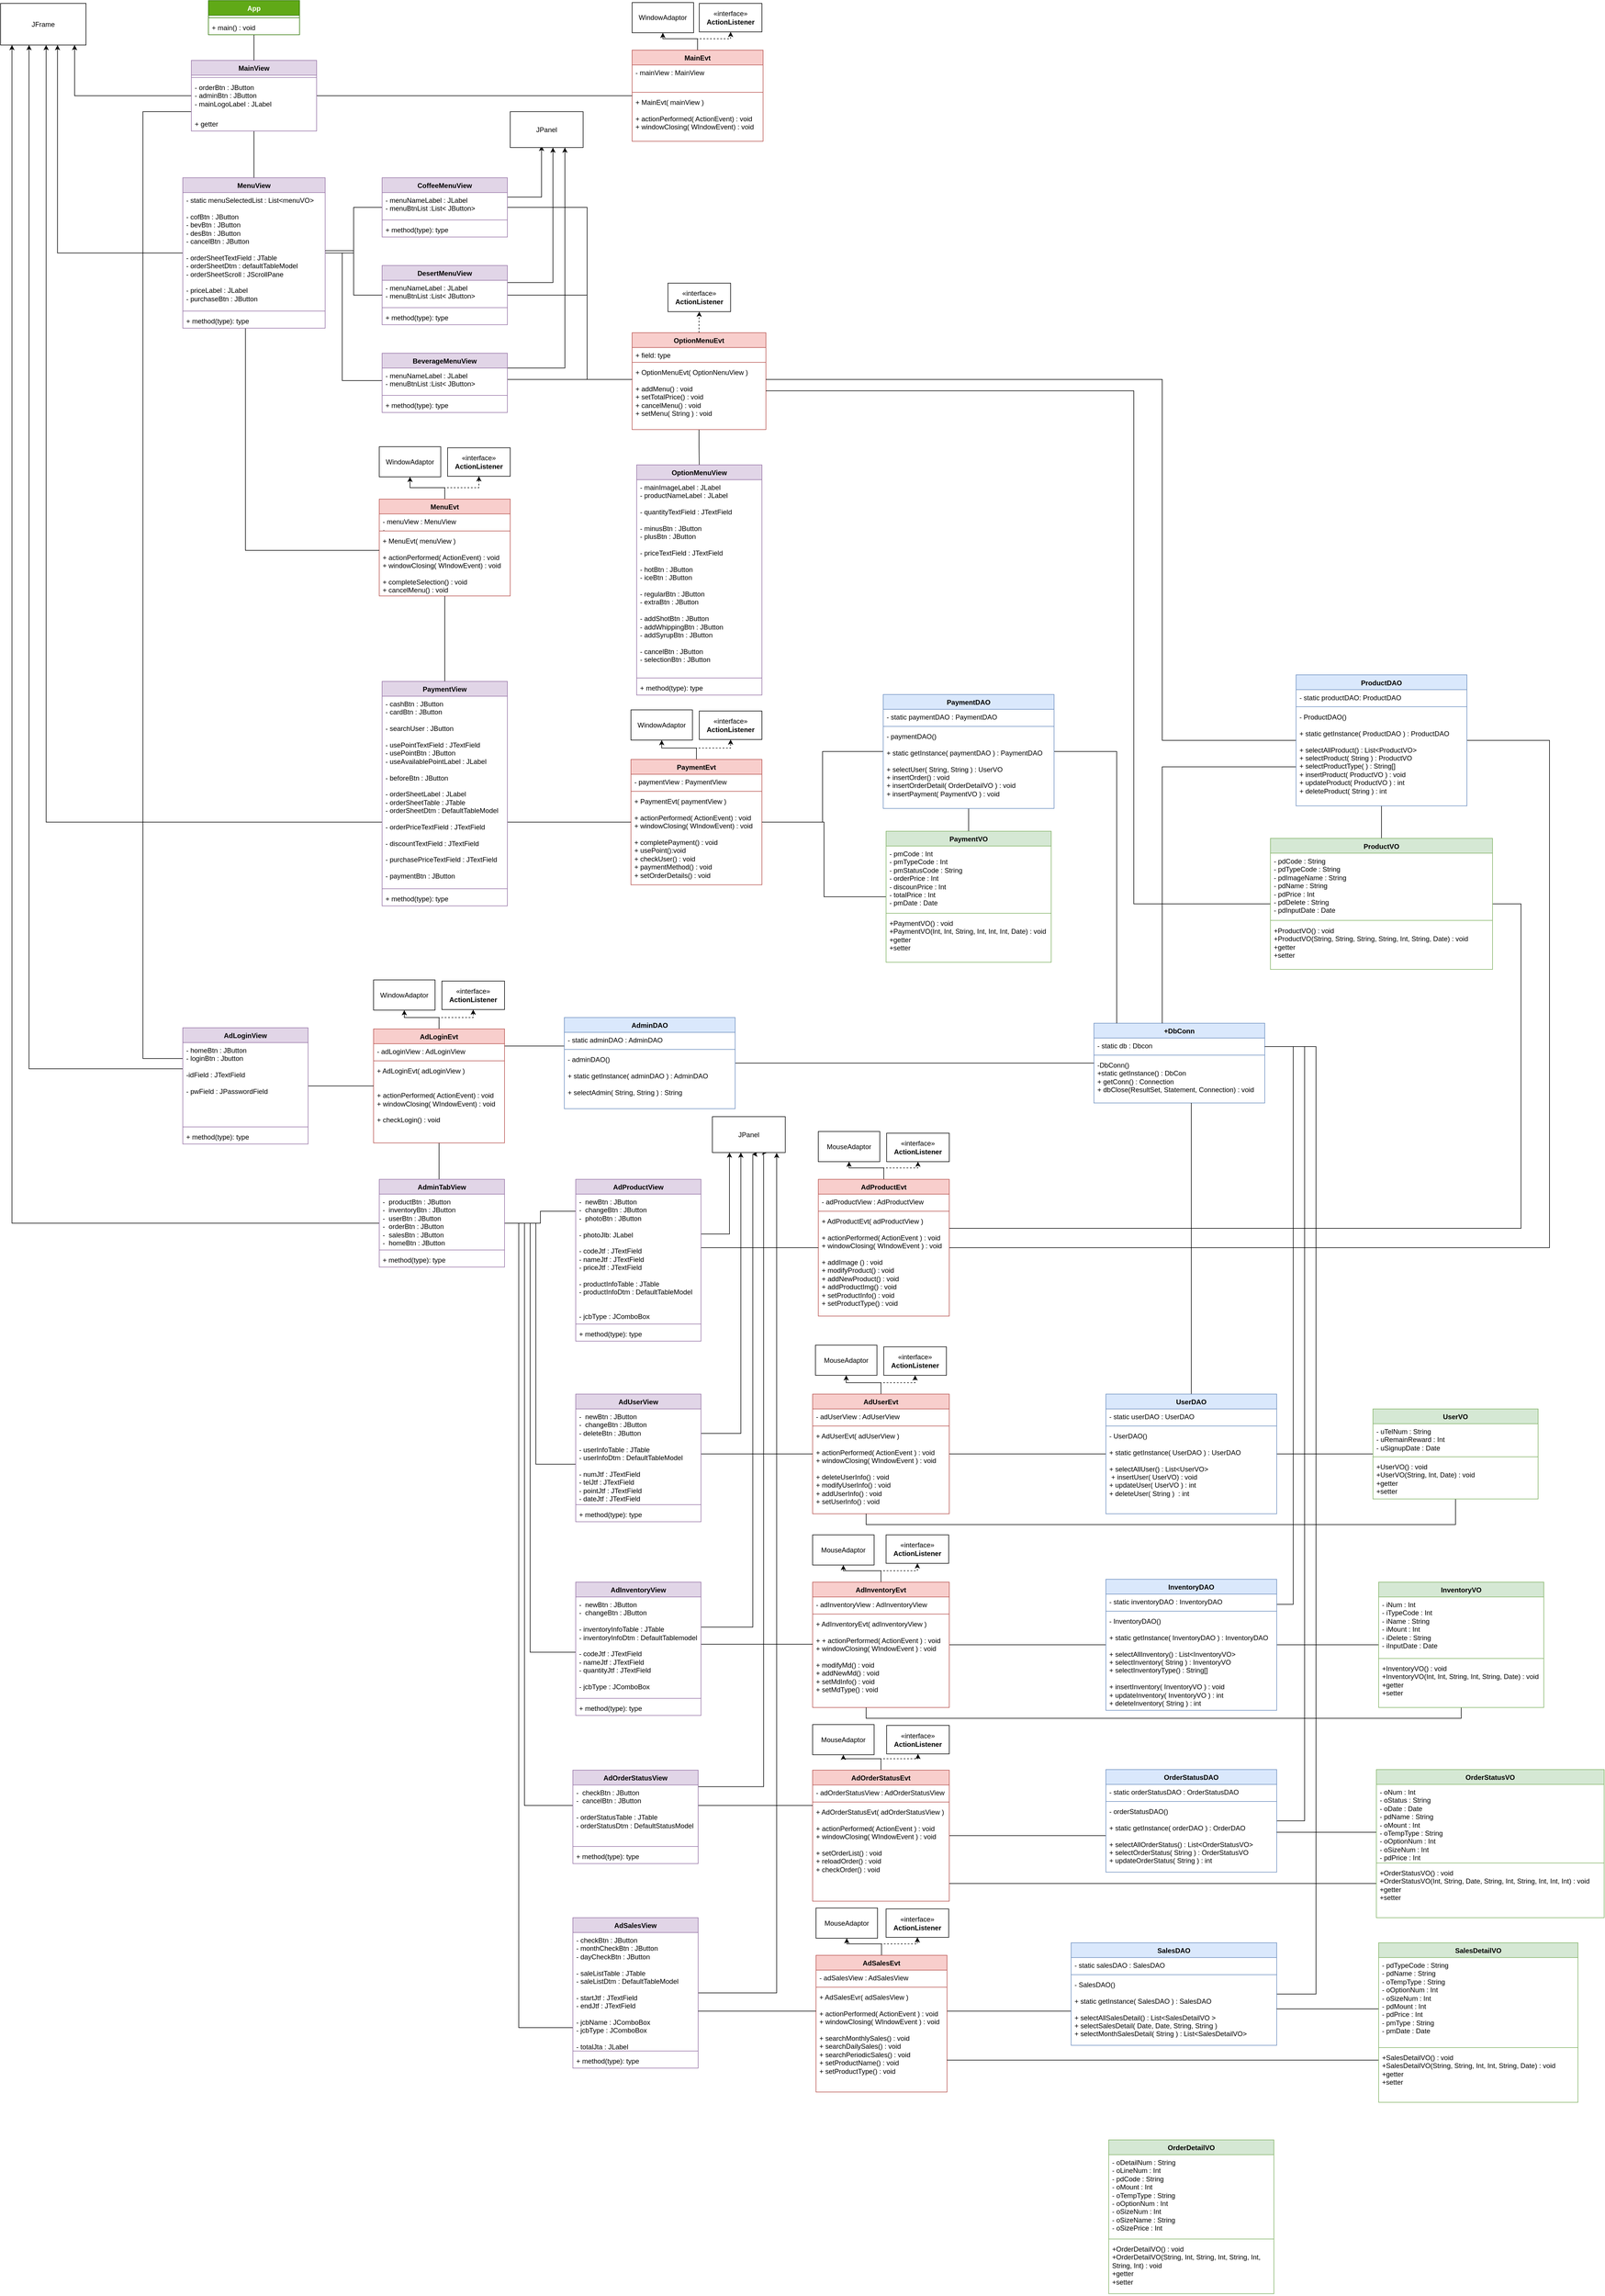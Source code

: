<mxfile version="21.6.9" type="device">
  <diagram name="페이지-1" id="rUXzKb7b-l1SbchWsAPp">
    <mxGraphModel dx="4044" dy="2432" grid="1" gridSize="10" guides="1" tooltips="1" connect="1" arrows="1" fold="1" page="1" pageScale="1" pageWidth="827" pageHeight="1169" math="0" shadow="0">
      <root>
        <mxCell id="0" />
        <mxCell id="1" parent="0" />
        <mxCell id="HWj-FUaqQjM2sqnTud0V-21" style="edgeStyle=orthogonalEdgeStyle;rounded=0;orthogonalLoop=1;jettySize=auto;html=1;entryX=0.5;entryY=0;entryDx=0;entryDy=0;endArrow=none;endFill=0;" parent="1" source="6R-Llf3wO1dXMThDPdHq-49" target="A24sD_70ZPP4tN2usuSs-377" edge="1">
          <mxGeometry relative="1" as="geometry" />
        </mxCell>
        <mxCell id="HWj-FUaqQjM2sqnTud0V-122" style="edgeStyle=orthogonalEdgeStyle;rounded=0;orthogonalLoop=1;jettySize=auto;html=1;dashed=1;" parent="1" source="6R-Llf3wO1dXMThDPdHq-49" target="HWj-FUaqQjM2sqnTud0V-121" edge="1">
          <mxGeometry relative="1" as="geometry" />
        </mxCell>
        <mxCell id="6R-Llf3wO1dXMThDPdHq-49" value="OptionMenuEvt" style="swimlane;fontStyle=1;align=center;verticalAlign=top;childLayout=stackLayout;horizontal=1;startSize=26;horizontalStack=0;resizeParent=1;resizeParentMax=0;resizeLast=0;collapsible=1;marginBottom=0;whiteSpace=wrap;html=1;fillColor=#f8cecc;strokeColor=#b85450;" parent="1" vertex="1">
          <mxGeometry x="-531" y="268" width="235" height="170" as="geometry" />
        </mxCell>
        <mxCell id="6R-Llf3wO1dXMThDPdHq-50" value="+ field: type" style="text;strokeColor=none;fillColor=none;align=left;verticalAlign=top;spacingLeft=4;spacingRight=4;overflow=hidden;rotatable=0;points=[[0,0.5],[1,0.5]];portConstraint=eastwest;whiteSpace=wrap;html=1;" parent="6R-Llf3wO1dXMThDPdHq-49" vertex="1">
          <mxGeometry y="26" width="235" height="22" as="geometry" />
        </mxCell>
        <mxCell id="6R-Llf3wO1dXMThDPdHq-51" value="" style="line;strokeWidth=1;fillColor=none;align=left;verticalAlign=middle;spacingTop=-1;spacingLeft=3;spacingRight=3;rotatable=0;labelPosition=right;points=[];portConstraint=eastwest;strokeColor=inherit;" parent="6R-Llf3wO1dXMThDPdHq-49" vertex="1">
          <mxGeometry y="48" width="235" height="8" as="geometry" />
        </mxCell>
        <mxCell id="6R-Llf3wO1dXMThDPdHq-52" value="+ OptionMenuEvt( OptionNenuView )&lt;br&gt;&lt;br&gt;+ addMenu() : void&lt;br&gt;+ setTotalPrice() : void&lt;br&gt;+ cancelMenu() : void&lt;br&gt;+ setMenu( String ) : void" style="text;strokeColor=none;fillColor=none;align=left;verticalAlign=top;spacingLeft=4;spacingRight=4;overflow=hidden;rotatable=0;points=[[0,0.5],[1,0.5]];portConstraint=eastwest;whiteSpace=wrap;html=1;" parent="6R-Llf3wO1dXMThDPdHq-49" vertex="1">
          <mxGeometry y="56" width="235" height="114" as="geometry" />
        </mxCell>
        <mxCell id="HWj-FUaqQjM2sqnTud0V-22" style="edgeStyle=orthogonalEdgeStyle;rounded=0;orthogonalLoop=1;jettySize=auto;html=1;entryX=0.5;entryY=0;entryDx=0;entryDy=0;endArrow=none;endFill=0;" parent="1" source="A24sD_70ZPP4tN2usuSs-45" target="A24sD_70ZPP4tN2usuSs-382" edge="1">
          <mxGeometry relative="1" as="geometry" />
        </mxCell>
        <mxCell id="HWj-FUaqQjM2sqnTud0V-125" style="edgeStyle=orthogonalEdgeStyle;rounded=0;orthogonalLoop=1;jettySize=auto;html=1;entryX=0.5;entryY=1;entryDx=0;entryDy=0;" parent="1" source="A24sD_70ZPP4tN2usuSs-45" target="HWj-FUaqQjM2sqnTud0V-123" edge="1">
          <mxGeometry relative="1" as="geometry" />
        </mxCell>
        <mxCell id="HWj-FUaqQjM2sqnTud0V-126" style="edgeStyle=orthogonalEdgeStyle;rounded=0;orthogonalLoop=1;jettySize=auto;html=1;entryX=0.5;entryY=1;entryDx=0;entryDy=0;dashed=1;" parent="1" source="A24sD_70ZPP4tN2usuSs-45" target="HWj-FUaqQjM2sqnTud0V-124" edge="1">
          <mxGeometry relative="1" as="geometry" />
        </mxCell>
        <mxCell id="A24sD_70ZPP4tN2usuSs-45" value="MenuEvt" style="swimlane;fontStyle=1;align=center;verticalAlign=top;childLayout=stackLayout;horizontal=1;startSize=26;horizontalStack=0;resizeParent=1;resizeParentMax=0;resizeLast=0;collapsible=1;marginBottom=0;whiteSpace=wrap;html=1;fillColor=#f8cecc;strokeColor=#b85450;" parent="1" vertex="1">
          <mxGeometry x="-975" y="560" width="230" height="170" as="geometry" />
        </mxCell>
        <mxCell id="A24sD_70ZPP4tN2usuSs-46" value="- menuView : MenuView&lt;br&gt;-&amp;nbsp;" style="text;strokeColor=none;fillColor=none;align=left;verticalAlign=top;spacingLeft=4;spacingRight=4;overflow=hidden;rotatable=0;points=[[0,0.5],[1,0.5]];portConstraint=eastwest;whiteSpace=wrap;html=1;" parent="A24sD_70ZPP4tN2usuSs-45" vertex="1">
          <mxGeometry y="26" width="230" height="26" as="geometry" />
        </mxCell>
        <mxCell id="A24sD_70ZPP4tN2usuSs-47" value="" style="line;strokeWidth=1;fillColor=none;align=left;verticalAlign=middle;spacingTop=-1;spacingLeft=3;spacingRight=3;rotatable=0;labelPosition=right;points=[];portConstraint=eastwest;strokeColor=inherit;" parent="A24sD_70ZPP4tN2usuSs-45" vertex="1">
          <mxGeometry y="52" width="230" height="8" as="geometry" />
        </mxCell>
        <mxCell id="A24sD_70ZPP4tN2usuSs-48" value="+ MenuEvt( menuView )&lt;br&gt;&lt;br&gt;+ actionPerformed( ActionEvent) : void&amp;nbsp;&lt;br style=&quot;border-color: var(--border-color);&quot;&gt;+ windowClosing( WIndowEvent) : void&lt;br&gt;&lt;br&gt;+ completeSelection() : void&lt;br&gt;+ cancelMenu() : void" style="text;strokeColor=none;fillColor=none;align=left;verticalAlign=top;spacingLeft=4;spacingRight=4;overflow=hidden;rotatable=0;points=[[0,0.5],[1,0.5]];portConstraint=eastwest;whiteSpace=wrap;html=1;" parent="A24sD_70ZPP4tN2usuSs-45" vertex="1">
          <mxGeometry y="60" width="230" height="110" as="geometry" />
        </mxCell>
        <mxCell id="HWj-FUaqQjM2sqnTud0V-119" style="edgeStyle=orthogonalEdgeStyle;rounded=0;orthogonalLoop=1;jettySize=auto;html=1;entryX=0.5;entryY=1;entryDx=0;entryDy=0;" parent="1" source="A24sD_70ZPP4tN2usuSs-49" target="HWj-FUaqQjM2sqnTud0V-117" edge="1">
          <mxGeometry relative="1" as="geometry" />
        </mxCell>
        <mxCell id="HWj-FUaqQjM2sqnTud0V-120" style="edgeStyle=orthogonalEdgeStyle;rounded=0;orthogonalLoop=1;jettySize=auto;html=1;entryX=0.5;entryY=1;entryDx=0;entryDy=0;dashed=1;" parent="1" source="A24sD_70ZPP4tN2usuSs-49" target="HWj-FUaqQjM2sqnTud0V-118" edge="1">
          <mxGeometry relative="1" as="geometry" />
        </mxCell>
        <mxCell id="A24sD_70ZPP4tN2usuSs-49" value="MainEvt" style="swimlane;fontStyle=1;align=center;verticalAlign=top;childLayout=stackLayout;horizontal=1;startSize=26;horizontalStack=0;resizeParent=1;resizeParentMax=0;resizeLast=0;collapsible=1;marginBottom=0;whiteSpace=wrap;html=1;fillColor=#f8cecc;strokeColor=#b85450;" parent="1" vertex="1">
          <mxGeometry x="-531" y="-228" width="230" height="160" as="geometry" />
        </mxCell>
        <mxCell id="A24sD_70ZPP4tN2usuSs-50" value="- mainView : MainView" style="text;strokeColor=none;fillColor=none;align=left;verticalAlign=top;spacingLeft=4;spacingRight=4;overflow=hidden;rotatable=0;points=[[0,0.5],[1,0.5]];portConstraint=eastwest;whiteSpace=wrap;html=1;" parent="A24sD_70ZPP4tN2usuSs-49" vertex="1">
          <mxGeometry y="26" width="230" height="44" as="geometry" />
        </mxCell>
        <mxCell id="A24sD_70ZPP4tN2usuSs-51" value="" style="line;strokeWidth=1;fillColor=none;align=left;verticalAlign=middle;spacingTop=-1;spacingLeft=3;spacingRight=3;rotatable=0;labelPosition=right;points=[];portConstraint=eastwest;strokeColor=inherit;" parent="A24sD_70ZPP4tN2usuSs-49" vertex="1">
          <mxGeometry y="70" width="230" height="8" as="geometry" />
        </mxCell>
        <mxCell id="A24sD_70ZPP4tN2usuSs-52" value="+ MainEvt( mainView )&lt;br&gt;&lt;br&gt;+ actionPerformed( ActionEvent) : void&amp;nbsp;&lt;br&gt;+ windowClosing( WIndowEvent) : void" style="text;strokeColor=none;fillColor=none;align=left;verticalAlign=top;spacingLeft=4;spacingRight=4;overflow=hidden;rotatable=0;points=[[0,0.5],[1,0.5]];portConstraint=eastwest;whiteSpace=wrap;html=1;" parent="A24sD_70ZPP4tN2usuSs-49" vertex="1">
          <mxGeometry y="78" width="230" height="82" as="geometry" />
        </mxCell>
        <mxCell id="HWj-FUaqQjM2sqnTud0V-129" style="edgeStyle=orthogonalEdgeStyle;rounded=0;orthogonalLoop=1;jettySize=auto;html=1;entryX=0.5;entryY=1;entryDx=0;entryDy=0;" parent="1" source="A24sD_70ZPP4tN2usuSs-53" target="HWj-FUaqQjM2sqnTud0V-127" edge="1">
          <mxGeometry relative="1" as="geometry" />
        </mxCell>
        <mxCell id="HWj-FUaqQjM2sqnTud0V-130" style="edgeStyle=orthogonalEdgeStyle;rounded=0;orthogonalLoop=1;jettySize=auto;html=1;entryX=0.5;entryY=1;entryDx=0;entryDy=0;dashed=1;" parent="1" source="A24sD_70ZPP4tN2usuSs-53" target="HWj-FUaqQjM2sqnTud0V-128" edge="1">
          <mxGeometry relative="1" as="geometry" />
        </mxCell>
        <mxCell id="A24sD_70ZPP4tN2usuSs-53" value="PaymentEvt" style="swimlane;fontStyle=1;align=center;verticalAlign=top;childLayout=stackLayout;horizontal=1;startSize=26;horizontalStack=0;resizeParent=1;resizeParentMax=0;resizeLast=0;collapsible=1;marginBottom=0;whiteSpace=wrap;html=1;fillColor=#f8cecc;strokeColor=#b85450;" parent="1" vertex="1">
          <mxGeometry x="-533" y="1017" width="230" height="220" as="geometry" />
        </mxCell>
        <mxCell id="A24sD_70ZPP4tN2usuSs-54" value="- paymentView : PaymentView" style="text;strokeColor=none;fillColor=none;align=left;verticalAlign=top;spacingLeft=4;spacingRight=4;overflow=hidden;rotatable=0;points=[[0,0.5],[1,0.5]];portConstraint=eastwest;whiteSpace=wrap;html=1;" parent="A24sD_70ZPP4tN2usuSs-53" vertex="1">
          <mxGeometry y="26" width="230" height="26" as="geometry" />
        </mxCell>
        <mxCell id="A24sD_70ZPP4tN2usuSs-55" value="" style="line;strokeWidth=1;fillColor=none;align=left;verticalAlign=middle;spacingTop=-1;spacingLeft=3;spacingRight=3;rotatable=0;labelPosition=right;points=[];portConstraint=eastwest;strokeColor=inherit;" parent="A24sD_70ZPP4tN2usuSs-53" vertex="1">
          <mxGeometry y="52" width="230" height="8" as="geometry" />
        </mxCell>
        <mxCell id="A24sD_70ZPP4tN2usuSs-56" value="+ PaymentEvt( paymentView )&lt;br&gt;&lt;br&gt;+ actionPerformed( ActionEvent) : void&amp;nbsp;&lt;br style=&quot;border-color: var(--border-color);&quot;&gt;+ windowClosing( WIndowEvent) : void&lt;br&gt;&lt;br&gt;+ completePayment() : void&lt;br&gt;+ usePoint():void&lt;br&gt;+ checkUser() : void&lt;br&gt;+ paymentMethod() : void&lt;br&gt;+ setOrderDetails() : void" style="text;strokeColor=none;fillColor=none;align=left;verticalAlign=top;spacingLeft=4;spacingRight=4;overflow=hidden;rotatable=0;points=[[0,0.5],[1,0.5]];portConstraint=eastwest;whiteSpace=wrap;html=1;" parent="A24sD_70ZPP4tN2usuSs-53" vertex="1">
          <mxGeometry y="60" width="230" height="160" as="geometry" />
        </mxCell>
        <mxCell id="HWj-FUaqQjM2sqnTud0V-36" style="edgeStyle=orthogonalEdgeStyle;rounded=0;orthogonalLoop=1;jettySize=auto;html=1;endArrow=none;endFill=0;" parent="1" source="A24sD_70ZPP4tN2usuSs-57" target="A24sD_70ZPP4tN2usuSs-390" edge="1">
          <mxGeometry relative="1" as="geometry">
            <Array as="points">
              <mxPoint x="-865" y="1680" />
              <mxPoint x="-865" y="1680" />
            </Array>
          </mxGeometry>
        </mxCell>
        <mxCell id="HWj-FUaqQjM2sqnTud0V-60" style="edgeStyle=orthogonalEdgeStyle;rounded=0;orthogonalLoop=1;jettySize=auto;html=1;endArrow=none;endFill=0;" parent="1" source="A24sD_70ZPP4tN2usuSs-57" target="A24sD_70ZPP4tN2usuSs-234" edge="1">
          <mxGeometry relative="1" as="geometry">
            <Array as="points">
              <mxPoint x="-700" y="1520" />
              <mxPoint x="-700" y="1520" />
            </Array>
          </mxGeometry>
        </mxCell>
        <mxCell id="HWj-FUaqQjM2sqnTud0V-133" style="edgeStyle=orthogonalEdgeStyle;rounded=0;orthogonalLoop=1;jettySize=auto;html=1;entryX=0.5;entryY=1;entryDx=0;entryDy=0;" parent="1" source="A24sD_70ZPP4tN2usuSs-57" target="HWj-FUaqQjM2sqnTud0V-131" edge="1">
          <mxGeometry relative="1" as="geometry" />
        </mxCell>
        <mxCell id="HWj-FUaqQjM2sqnTud0V-134" style="edgeStyle=orthogonalEdgeStyle;rounded=0;orthogonalLoop=1;jettySize=auto;html=1;dashed=1;" parent="1" source="A24sD_70ZPP4tN2usuSs-57" target="HWj-FUaqQjM2sqnTud0V-132" edge="1">
          <mxGeometry relative="1" as="geometry" />
        </mxCell>
        <mxCell id="A24sD_70ZPP4tN2usuSs-57" value="AdLoginEvt" style="swimlane;fontStyle=1;align=center;verticalAlign=top;childLayout=stackLayout;horizontal=1;startSize=26;horizontalStack=0;resizeParent=1;resizeParentMax=0;resizeLast=0;collapsible=1;marginBottom=0;whiteSpace=wrap;html=1;fillColor=#f8cecc;strokeColor=#b85450;" parent="1" vertex="1">
          <mxGeometry x="-985" y="1490" width="230" height="200" as="geometry" />
        </mxCell>
        <mxCell id="A24sD_70ZPP4tN2usuSs-58" value="- adLoginView : AdLoginView" style="text;strokeColor=none;fillColor=none;align=left;verticalAlign=top;spacingLeft=4;spacingRight=4;overflow=hidden;rotatable=0;points=[[0,0.5],[1,0.5]];portConstraint=eastwest;whiteSpace=wrap;html=1;" parent="A24sD_70ZPP4tN2usuSs-57" vertex="1">
          <mxGeometry y="26" width="230" height="26" as="geometry" />
        </mxCell>
        <mxCell id="A24sD_70ZPP4tN2usuSs-59" value="" style="line;strokeWidth=1;fillColor=none;align=left;verticalAlign=middle;spacingTop=-1;spacingLeft=3;spacingRight=3;rotatable=0;labelPosition=right;points=[];portConstraint=eastwest;strokeColor=inherit;" parent="A24sD_70ZPP4tN2usuSs-57" vertex="1">
          <mxGeometry y="52" width="230" height="8" as="geometry" />
        </mxCell>
        <mxCell id="A24sD_70ZPP4tN2usuSs-60" value="+ AdLoginEvt( adLoginView )&lt;br&gt;&lt;br&gt;&lt;br&gt;+ actionPerformed( ActionEvent) : void&amp;nbsp;&lt;br style=&quot;border-color: var(--border-color);&quot;&gt;+ windowClosing( WIndowEvent) : void&lt;br&gt;&lt;br&gt;+ checkLogin() : void" style="text;strokeColor=none;fillColor=none;align=left;verticalAlign=top;spacingLeft=4;spacingRight=4;overflow=hidden;rotatable=0;points=[[0,0.5],[1,0.5]];portConstraint=eastwest;whiteSpace=wrap;html=1;" parent="A24sD_70ZPP4tN2usuSs-57" vertex="1">
          <mxGeometry y="60" width="230" height="140" as="geometry" />
        </mxCell>
        <mxCell id="HWj-FUaqQjM2sqnTud0V-137" style="edgeStyle=orthogonalEdgeStyle;rounded=0;orthogonalLoop=1;jettySize=auto;html=1;entryX=0.5;entryY=1;entryDx=0;entryDy=0;" parent="1" source="A24sD_70ZPP4tN2usuSs-61" target="HWj-FUaqQjM2sqnTud0V-136" edge="1">
          <mxGeometry relative="1" as="geometry" />
        </mxCell>
        <mxCell id="HWj-FUaqQjM2sqnTud0V-138" style="edgeStyle=orthogonalEdgeStyle;rounded=0;orthogonalLoop=1;jettySize=auto;html=1;entryX=0.5;entryY=1;entryDx=0;entryDy=0;dashed=1;" parent="1" source="A24sD_70ZPP4tN2usuSs-61" target="HWj-FUaqQjM2sqnTud0V-135" edge="1">
          <mxGeometry relative="1" as="geometry" />
        </mxCell>
        <mxCell id="A24sD_70ZPP4tN2usuSs-61" value="AdProductEvt" style="swimlane;fontStyle=1;align=center;verticalAlign=top;childLayout=stackLayout;horizontal=1;startSize=26;horizontalStack=0;resizeParent=1;resizeParentMax=0;resizeLast=0;collapsible=1;marginBottom=0;whiteSpace=wrap;html=1;fillColor=#f8cecc;strokeColor=#b85450;" parent="1" vertex="1">
          <mxGeometry x="-204" y="1754" width="230" height="240" as="geometry" />
        </mxCell>
        <mxCell id="A24sD_70ZPP4tN2usuSs-62" value="- adProductView : AdProductView" style="text;strokeColor=none;fillColor=none;align=left;verticalAlign=top;spacingLeft=4;spacingRight=4;overflow=hidden;rotatable=0;points=[[0,0.5],[1,0.5]];portConstraint=eastwest;whiteSpace=wrap;html=1;" parent="A24sD_70ZPP4tN2usuSs-61" vertex="1">
          <mxGeometry y="26" width="230" height="26" as="geometry" />
        </mxCell>
        <mxCell id="A24sD_70ZPP4tN2usuSs-63" value="" style="line;strokeWidth=1;fillColor=none;align=left;verticalAlign=middle;spacingTop=-1;spacingLeft=3;spacingRight=3;rotatable=0;labelPosition=right;points=[];portConstraint=eastwest;strokeColor=inherit;" parent="A24sD_70ZPP4tN2usuSs-61" vertex="1">
          <mxGeometry y="52" width="230" height="8" as="geometry" />
        </mxCell>
        <mxCell id="A24sD_70ZPP4tN2usuSs-64" value="+ AdProductEvt( adProductView )&lt;br&gt;&lt;br&gt;+ actionPerformed( ActionEvent ) : void&amp;nbsp;&lt;br style=&quot;border-color: var(--border-color);&quot;&gt;+ windowClosing( WIndowEvent ) : void&lt;br&gt;&lt;br&gt;+ addImage () : void&amp;nbsp;&lt;br&gt;+ modifyProduct() : void&lt;br&gt;+ addNewProduct() : void&lt;br&gt;+ addProductImg() : void&lt;br style=&quot;border-color: var(--border-color);&quot;&gt;+ setProductInfo() : void&lt;br&gt;+ setProductType() : void" style="text;strokeColor=none;fillColor=none;align=left;verticalAlign=top;spacingLeft=4;spacingRight=4;overflow=hidden;rotatable=0;points=[[0,0.5],[1,0.5]];portConstraint=eastwest;whiteSpace=wrap;html=1;" parent="A24sD_70ZPP4tN2usuSs-61" vertex="1">
          <mxGeometry y="60" width="230" height="180" as="geometry" />
        </mxCell>
        <mxCell id="HWj-FUaqQjM2sqnTud0V-55" style="edgeStyle=orthogonalEdgeStyle;rounded=0;orthogonalLoop=1;jettySize=auto;html=1;endArrow=none;endFill=0;" parent="1" source="A24sD_70ZPP4tN2usuSs-65" target="A24sD_70ZPP4tN2usuSs-218" edge="1">
          <mxGeometry relative="1" as="geometry" />
        </mxCell>
        <mxCell id="HWj-FUaqQjM2sqnTud0V-145" style="edgeStyle=orthogonalEdgeStyle;rounded=0;orthogonalLoop=1;jettySize=auto;html=1;entryX=0.5;entryY=1;entryDx=0;entryDy=0;" parent="1" source="A24sD_70ZPP4tN2usuSs-65" target="HWj-FUaqQjM2sqnTud0V-144" edge="1">
          <mxGeometry relative="1" as="geometry" />
        </mxCell>
        <mxCell id="HWj-FUaqQjM2sqnTud0V-146" style="edgeStyle=orthogonalEdgeStyle;rounded=0;orthogonalLoop=1;jettySize=auto;html=1;dashed=1;" parent="1" source="A24sD_70ZPP4tN2usuSs-65" target="HWj-FUaqQjM2sqnTud0V-143" edge="1">
          <mxGeometry relative="1" as="geometry" />
        </mxCell>
        <mxCell id="A24sD_70ZPP4tN2usuSs-65" value="AdInventoryEvt" style="swimlane;fontStyle=1;align=center;verticalAlign=top;childLayout=stackLayout;horizontal=1;startSize=26;horizontalStack=0;resizeParent=1;resizeParentMax=0;resizeLast=0;collapsible=1;marginBottom=0;whiteSpace=wrap;html=1;fillColor=#f8cecc;strokeColor=#b85450;" parent="1" vertex="1">
          <mxGeometry x="-214" y="2461" width="240" height="220" as="geometry" />
        </mxCell>
        <mxCell id="A24sD_70ZPP4tN2usuSs-66" value="- adInventoryView : AdInventoryView&amp;nbsp;" style="text;strokeColor=none;fillColor=none;align=left;verticalAlign=top;spacingLeft=4;spacingRight=4;overflow=hidden;rotatable=0;points=[[0,0.5],[1,0.5]];portConstraint=eastwest;whiteSpace=wrap;html=1;" parent="A24sD_70ZPP4tN2usuSs-65" vertex="1">
          <mxGeometry y="26" width="240" height="26" as="geometry" />
        </mxCell>
        <mxCell id="A24sD_70ZPP4tN2usuSs-67" value="" style="line;strokeWidth=1;fillColor=none;align=left;verticalAlign=middle;spacingTop=-1;spacingLeft=3;spacingRight=3;rotatable=0;labelPosition=right;points=[];portConstraint=eastwest;strokeColor=inherit;" parent="A24sD_70ZPP4tN2usuSs-65" vertex="1">
          <mxGeometry y="52" width="240" height="8" as="geometry" />
        </mxCell>
        <mxCell id="A24sD_70ZPP4tN2usuSs-68" value="+ AdInventoryEvt( adInventoryView )&lt;br&gt;&lt;br&gt;+ + actionPerformed( ActionEvent ) : void&amp;nbsp;&lt;br style=&quot;border-color: var(--border-color);&quot;&gt;+ windowClosing( WIndowEvent ) : void&lt;br&gt;&lt;br&gt;+ modifyMd() : void&lt;br&gt;+ addNewMd() : void&lt;br&gt;+ setMdInfo() : void&lt;br&gt;+ setMdType() : void" style="text;strokeColor=none;fillColor=none;align=left;verticalAlign=top;spacingLeft=4;spacingRight=4;overflow=hidden;rotatable=0;points=[[0,0.5],[1,0.5]];portConstraint=eastwest;whiteSpace=wrap;html=1;" parent="A24sD_70ZPP4tN2usuSs-65" vertex="1">
          <mxGeometry y="60" width="240" height="160" as="geometry" />
        </mxCell>
        <mxCell id="HWj-FUaqQjM2sqnTud0V-141" style="edgeStyle=orthogonalEdgeStyle;rounded=0;orthogonalLoop=1;jettySize=auto;html=1;entryX=0.5;entryY=1;entryDx=0;entryDy=0;" parent="1" source="A24sD_70ZPP4tN2usuSs-69" target="HWj-FUaqQjM2sqnTud0V-140" edge="1">
          <mxGeometry relative="1" as="geometry" />
        </mxCell>
        <mxCell id="HWj-FUaqQjM2sqnTud0V-142" style="edgeStyle=orthogonalEdgeStyle;rounded=0;orthogonalLoop=1;jettySize=auto;html=1;entryX=0.5;entryY=1;entryDx=0;entryDy=0;dashed=1;" parent="1" source="A24sD_70ZPP4tN2usuSs-69" target="HWj-FUaqQjM2sqnTud0V-139" edge="1">
          <mxGeometry relative="1" as="geometry" />
        </mxCell>
        <mxCell id="A24sD_70ZPP4tN2usuSs-69" value="AdUserEvt" style="swimlane;fontStyle=1;align=center;verticalAlign=top;childLayout=stackLayout;horizontal=1;startSize=26;horizontalStack=0;resizeParent=1;resizeParentMax=0;resizeLast=0;collapsible=1;marginBottom=0;whiteSpace=wrap;html=1;fillColor=#f8cecc;strokeColor=#b85450;" parent="1" vertex="1">
          <mxGeometry x="-214" y="2131" width="240" height="210" as="geometry" />
        </mxCell>
        <mxCell id="A24sD_70ZPP4tN2usuSs-70" value="- adUserView : AdUserView" style="text;strokeColor=none;fillColor=none;align=left;verticalAlign=top;spacingLeft=4;spacingRight=4;overflow=hidden;rotatable=0;points=[[0,0.5],[1,0.5]];portConstraint=eastwest;whiteSpace=wrap;html=1;" parent="A24sD_70ZPP4tN2usuSs-69" vertex="1">
          <mxGeometry y="26" width="240" height="26" as="geometry" />
        </mxCell>
        <mxCell id="A24sD_70ZPP4tN2usuSs-71" value="" style="line;strokeWidth=1;fillColor=none;align=left;verticalAlign=middle;spacingTop=-1;spacingLeft=3;spacingRight=3;rotatable=0;labelPosition=right;points=[];portConstraint=eastwest;strokeColor=inherit;" parent="A24sD_70ZPP4tN2usuSs-69" vertex="1">
          <mxGeometry y="52" width="240" height="8" as="geometry" />
        </mxCell>
        <mxCell id="A24sD_70ZPP4tN2usuSs-72" value="+ AdUserEvt( adUserView )&lt;br&gt;&lt;br&gt;+ actionPerformed( ActionEvent ) : void&amp;nbsp;&lt;br style=&quot;border-color: var(--border-color);&quot;&gt;+ windowClosing( WIndowEvent ) : void&lt;br&gt;&lt;br&gt;+ deleteUserInfo() : void&lt;br&gt;+ modifyUserInfo() : void&lt;br&gt;+ addUserInfo() : void&lt;br&gt;+ setUserInfo() : void&lt;br&gt;" style="text;strokeColor=none;fillColor=none;align=left;verticalAlign=top;spacingLeft=4;spacingRight=4;overflow=hidden;rotatable=0;points=[[0,0.5],[1,0.5]];portConstraint=eastwest;whiteSpace=wrap;html=1;" parent="A24sD_70ZPP4tN2usuSs-69" vertex="1">
          <mxGeometry y="60" width="240" height="150" as="geometry" />
        </mxCell>
        <mxCell id="HWj-FUaqQjM2sqnTud0V-56" style="edgeStyle=orthogonalEdgeStyle;rounded=0;orthogonalLoop=1;jettySize=auto;html=1;endArrow=none;endFill=0;" parent="1" source="A24sD_70ZPP4tN2usuSs-73" target="A24sD_70ZPP4tN2usuSs-230" edge="1">
          <mxGeometry relative="1" as="geometry">
            <Array as="points">
              <mxPoint x="190" y="2906" />
              <mxPoint x="190" y="2906" />
            </Array>
          </mxGeometry>
        </mxCell>
        <mxCell id="HWj-FUaqQjM2sqnTud0V-149" style="edgeStyle=orthogonalEdgeStyle;rounded=0;orthogonalLoop=1;jettySize=auto;html=1;entryX=0.5;entryY=1;entryDx=0;entryDy=0;" parent="1" source="A24sD_70ZPP4tN2usuSs-73" target="HWj-FUaqQjM2sqnTud0V-148" edge="1">
          <mxGeometry relative="1" as="geometry" />
        </mxCell>
        <mxCell id="HWj-FUaqQjM2sqnTud0V-150" style="edgeStyle=orthogonalEdgeStyle;rounded=0;orthogonalLoop=1;jettySize=auto;html=1;entryX=0.5;entryY=1;entryDx=0;entryDy=0;dashed=1;" parent="1" source="A24sD_70ZPP4tN2usuSs-73" target="HWj-FUaqQjM2sqnTud0V-147" edge="1">
          <mxGeometry relative="1" as="geometry" />
        </mxCell>
        <mxCell id="A24sD_70ZPP4tN2usuSs-73" value="AdOrderStatusEvt" style="swimlane;fontStyle=1;align=center;verticalAlign=top;childLayout=stackLayout;horizontal=1;startSize=26;horizontalStack=0;resizeParent=1;resizeParentMax=0;resizeLast=0;collapsible=1;marginBottom=0;whiteSpace=wrap;html=1;fillColor=#f8cecc;strokeColor=#b85450;" parent="1" vertex="1">
          <mxGeometry x="-214" y="2791" width="240" height="230" as="geometry" />
        </mxCell>
        <mxCell id="A24sD_70ZPP4tN2usuSs-74" value="- adOrderStatusView : AdOrderStatusView" style="text;strokeColor=none;fillColor=none;align=left;verticalAlign=top;spacingLeft=4;spacingRight=4;overflow=hidden;rotatable=0;points=[[0,0.5],[1,0.5]];portConstraint=eastwest;whiteSpace=wrap;html=1;" parent="A24sD_70ZPP4tN2usuSs-73" vertex="1">
          <mxGeometry y="26" width="240" height="26" as="geometry" />
        </mxCell>
        <mxCell id="A24sD_70ZPP4tN2usuSs-75" value="" style="line;strokeWidth=1;fillColor=none;align=left;verticalAlign=middle;spacingTop=-1;spacingLeft=3;spacingRight=3;rotatable=0;labelPosition=right;points=[];portConstraint=eastwest;strokeColor=inherit;" parent="A24sD_70ZPP4tN2usuSs-73" vertex="1">
          <mxGeometry y="52" width="240" height="8" as="geometry" />
        </mxCell>
        <mxCell id="A24sD_70ZPP4tN2usuSs-76" value="+ AdOrderStatusEvt( adOrderStatusView )&lt;br&gt;&lt;br&gt;+ actionPerformed( ActionEvent ) : void&amp;nbsp;&lt;br style=&quot;border-color: var(--border-color);&quot;&gt;+ windowClosing( WIndowEvent ) : void&lt;br&gt;&lt;br&gt;+ setOrderList() : void&lt;br&gt;+ reloadOrder() : void&lt;br&gt;+ checkOrder() : void&lt;br&gt;" style="text;strokeColor=none;fillColor=none;align=left;verticalAlign=top;spacingLeft=4;spacingRight=4;overflow=hidden;rotatable=0;points=[[0,0.5],[1,0.5]];portConstraint=eastwest;whiteSpace=wrap;html=1;" parent="A24sD_70ZPP4tN2usuSs-73" vertex="1">
          <mxGeometry y="60" width="240" height="170" as="geometry" />
        </mxCell>
        <mxCell id="HWj-FUaqQjM2sqnTud0V-57" style="edgeStyle=orthogonalEdgeStyle;rounded=0;orthogonalLoop=1;jettySize=auto;html=1;endArrow=none;endFill=0;" parent="1" source="A24sD_70ZPP4tN2usuSs-77" target="A24sD_70ZPP4tN2usuSs-226" edge="1">
          <mxGeometry relative="1" as="geometry">
            <Array as="points">
              <mxPoint x="200" y="3214" />
              <mxPoint x="200" y="3214" />
            </Array>
          </mxGeometry>
        </mxCell>
        <mxCell id="HWj-FUaqQjM2sqnTud0V-153" style="edgeStyle=orthogonalEdgeStyle;rounded=0;orthogonalLoop=1;jettySize=auto;html=1;entryX=0.5;entryY=1;entryDx=0;entryDy=0;" parent="1" source="A24sD_70ZPP4tN2usuSs-77" target="HWj-FUaqQjM2sqnTud0V-152" edge="1">
          <mxGeometry relative="1" as="geometry" />
        </mxCell>
        <mxCell id="HWj-FUaqQjM2sqnTud0V-154" style="edgeStyle=orthogonalEdgeStyle;rounded=0;orthogonalLoop=1;jettySize=auto;html=1;entryX=0.5;entryY=1;entryDx=0;entryDy=0;dashed=1;" parent="1" source="A24sD_70ZPP4tN2usuSs-77" target="HWj-FUaqQjM2sqnTud0V-151" edge="1">
          <mxGeometry relative="1" as="geometry" />
        </mxCell>
        <mxCell id="A24sD_70ZPP4tN2usuSs-77" value="AdSalesEvt" style="swimlane;fontStyle=1;align=center;verticalAlign=top;childLayout=stackLayout;horizontal=1;startSize=26;horizontalStack=0;resizeParent=1;resizeParentMax=0;resizeLast=0;collapsible=1;marginBottom=0;whiteSpace=wrap;html=1;fillColor=#f8cecc;strokeColor=#b85450;" parent="1" vertex="1">
          <mxGeometry x="-208" y="3116" width="230" height="240" as="geometry" />
        </mxCell>
        <mxCell id="A24sD_70ZPP4tN2usuSs-78" value="- adSalesView : AdSalesView" style="text;strokeColor=none;fillColor=none;align=left;verticalAlign=top;spacingLeft=4;spacingRight=4;overflow=hidden;rotatable=0;points=[[0,0.5],[1,0.5]];portConstraint=eastwest;whiteSpace=wrap;html=1;" parent="A24sD_70ZPP4tN2usuSs-77" vertex="1">
          <mxGeometry y="26" width="230" height="26" as="geometry" />
        </mxCell>
        <mxCell id="A24sD_70ZPP4tN2usuSs-79" value="" style="line;strokeWidth=1;fillColor=none;align=left;verticalAlign=middle;spacingTop=-1;spacingLeft=3;spacingRight=3;rotatable=0;labelPosition=right;points=[];portConstraint=eastwest;strokeColor=inherit;" parent="A24sD_70ZPP4tN2usuSs-77" vertex="1">
          <mxGeometry y="52" width="230" height="8" as="geometry" />
        </mxCell>
        <mxCell id="A24sD_70ZPP4tN2usuSs-80" value="+ AdSalesEvr( adSalesView )&lt;br&gt;&lt;br&gt;+ actionPerformed( ActionEvent ) : void&amp;nbsp;&lt;br style=&quot;border-color: var(--border-color);&quot;&gt;+ windowClosing( WIndowEvent ) : void&lt;br&gt;&lt;br&gt;+ searchMonthlySales() : void&lt;br&gt;+ searchDailySales() : void&lt;br&gt;+ searchPeriodicSales() : void&lt;br&gt;+ setProductName() : void&lt;br&gt;+ setProductType() : void" style="text;strokeColor=none;fillColor=none;align=left;verticalAlign=top;spacingLeft=4;spacingRight=4;overflow=hidden;rotatable=0;points=[[0,0.5],[1,0.5]];portConstraint=eastwest;whiteSpace=wrap;html=1;" parent="A24sD_70ZPP4tN2usuSs-77" vertex="1">
          <mxGeometry y="60" width="230" height="180" as="geometry" />
        </mxCell>
        <mxCell id="A24sD_70ZPP4tN2usuSs-126" value="+DbConn" style="swimlane;fontStyle=1;align=center;verticalAlign=top;childLayout=stackLayout;horizontal=1;startSize=26;horizontalStack=0;resizeParent=1;resizeParentMax=0;resizeLast=0;collapsible=1;marginBottom=0;whiteSpace=wrap;html=1;fillColor=#dae8fc;strokeColor=#6c8ebf;" parent="1" vertex="1">
          <mxGeometry x="280" y="1480" width="300" height="140" as="geometry" />
        </mxCell>
        <mxCell id="A24sD_70ZPP4tN2usuSs-127" value="- static db : Dbcon" style="text;strokeColor=none;fillColor=none;align=left;verticalAlign=top;spacingLeft=4;spacingRight=4;overflow=hidden;rotatable=0;points=[[0,0.5],[1,0.5]];portConstraint=eastwest;whiteSpace=wrap;html=1;" parent="A24sD_70ZPP4tN2usuSs-126" vertex="1">
          <mxGeometry y="26" width="300" height="26" as="geometry" />
        </mxCell>
        <mxCell id="A24sD_70ZPP4tN2usuSs-128" value="" style="line;strokeWidth=1;fillColor=none;align=left;verticalAlign=middle;spacingTop=-1;spacingLeft=3;spacingRight=3;rotatable=0;labelPosition=right;points=[];portConstraint=eastwest;strokeColor=inherit;" parent="A24sD_70ZPP4tN2usuSs-126" vertex="1">
          <mxGeometry y="52" width="300" height="8" as="geometry" />
        </mxCell>
        <mxCell id="A24sD_70ZPP4tN2usuSs-129" value="-DbConn()&lt;br&gt;+static getInstance() : DbCon&lt;br&gt;+ getConn() : Connection&lt;br&gt;+ dbClose(ResultSet, Statement, Connection) : void" style="text;strokeColor=none;fillColor=none;align=left;verticalAlign=top;spacingLeft=4;spacingRight=4;overflow=hidden;rotatable=0;points=[[0,0.5],[1,0.5]];portConstraint=eastwest;whiteSpace=wrap;html=1;" parent="A24sD_70ZPP4tN2usuSs-126" vertex="1">
          <mxGeometry y="60" width="300" height="80" as="geometry" />
        </mxCell>
        <mxCell id="HWj-FUaqQjM2sqnTud0V-66" style="edgeStyle=orthogonalEdgeStyle;rounded=0;orthogonalLoop=1;jettySize=auto;html=1;endArrow=none;endFill=0;" parent="1" source="A24sD_70ZPP4tN2usuSs-134" target="A24sD_70ZPP4tN2usuSs-214" edge="1">
          <mxGeometry relative="1" as="geometry" />
        </mxCell>
        <mxCell id="HWj-FUaqQjM2sqnTud0V-78" style="edgeStyle=orthogonalEdgeStyle;rounded=0;orthogonalLoop=1;jettySize=auto;html=1;endArrow=none;endFill=0;" parent="1" source="A24sD_70ZPP4tN2usuSs-134" target="A24sD_70ZPP4tN2usuSs-61" edge="1">
          <mxGeometry relative="1" as="geometry">
            <Array as="points">
              <mxPoint x="1030" y="1271" />
              <mxPoint x="1030" y="1840" />
            </Array>
          </mxGeometry>
        </mxCell>
        <mxCell id="HWj-FUaqQjM2sqnTud0V-80" style="edgeStyle=orthogonalEdgeStyle;rounded=0;orthogonalLoop=1;jettySize=auto;html=1;endArrow=none;endFill=0;" parent="1" source="A24sD_70ZPP4tN2usuSs-134" target="6R-Llf3wO1dXMThDPdHq-49" edge="1">
          <mxGeometry relative="1" as="geometry">
            <Array as="points">
              <mxPoint x="350" y="1271" />
              <mxPoint x="350" y="370" />
            </Array>
          </mxGeometry>
        </mxCell>
        <mxCell id="A24sD_70ZPP4tN2usuSs-134" value="ProductVO" style="swimlane;fontStyle=1;align=center;verticalAlign=top;childLayout=stackLayout;horizontal=1;startSize=26;horizontalStack=0;resizeParent=1;resizeParentMax=0;resizeLast=0;collapsible=1;marginBottom=0;whiteSpace=wrap;html=1;fillColor=#d5e8d4;strokeColor=#82b366;" parent="1" vertex="1">
          <mxGeometry x="590" y="1155.5" width="390" height="230" as="geometry" />
        </mxCell>
        <mxCell id="A24sD_70ZPP4tN2usuSs-135" value="- pdCode : String&lt;br&gt;- pdTypeCode : String&lt;br&gt;- pdImageName : String&lt;br&gt;- pdName : String&lt;br&gt;- pdPrice : Int&lt;br&gt;- pdDelete : String&lt;br&gt;- pdInputDate : Date" style="text;strokeColor=none;fillColor=none;align=left;verticalAlign=top;spacingLeft=4;spacingRight=4;overflow=hidden;rotatable=0;points=[[0,0.5],[1,0.5]];portConstraint=eastwest;whiteSpace=wrap;html=1;" parent="A24sD_70ZPP4tN2usuSs-134" vertex="1">
          <mxGeometry y="26" width="390" height="114" as="geometry" />
        </mxCell>
        <mxCell id="A24sD_70ZPP4tN2usuSs-136" value="" style="line;strokeWidth=1;fillColor=none;align=left;verticalAlign=middle;spacingTop=-1;spacingLeft=3;spacingRight=3;rotatable=0;labelPosition=right;points=[];portConstraint=eastwest;strokeColor=inherit;" parent="A24sD_70ZPP4tN2usuSs-134" vertex="1">
          <mxGeometry y="140" width="390" height="8" as="geometry" />
        </mxCell>
        <mxCell id="A24sD_70ZPP4tN2usuSs-137" value="+ProductVO() : void&lt;br style=&quot;border-color: var(--border-color);&quot;&gt;+ProductVO(String, String, String, String, Int, String, Date) : void&lt;br style=&quot;border-color: var(--border-color);&quot;&gt;+getter&lt;br style=&quot;border-color: var(--border-color);&quot;&gt;+setter" style="text;strokeColor=none;fillColor=none;align=left;verticalAlign=top;spacingLeft=4;spacingRight=4;overflow=hidden;rotatable=0;points=[[0,0.5],[1,0.5]];portConstraint=eastwest;whiteSpace=wrap;html=1;" parent="A24sD_70ZPP4tN2usuSs-134" vertex="1">
          <mxGeometry y="148" width="390" height="82" as="geometry" />
        </mxCell>
        <mxCell id="HWj-FUaqQjM2sqnTud0V-82" style="edgeStyle=orthogonalEdgeStyle;rounded=0;orthogonalLoop=1;jettySize=auto;html=1;endArrow=none;endFill=0;" parent="1" source="A24sD_70ZPP4tN2usuSs-138" target="A24sD_70ZPP4tN2usuSs-222" edge="1">
          <mxGeometry relative="1" as="geometry" />
        </mxCell>
        <mxCell id="HWj-FUaqQjM2sqnTud0V-83" style="edgeStyle=orthogonalEdgeStyle;rounded=0;orthogonalLoop=1;jettySize=auto;html=1;endArrow=none;endFill=0;" parent="1" source="A24sD_70ZPP4tN2usuSs-138" target="A24sD_70ZPP4tN2usuSs-69" edge="1">
          <mxGeometry relative="1" as="geometry">
            <Array as="points">
              <mxPoint x="915" y="2360" />
              <mxPoint x="-120" y="2360" />
            </Array>
          </mxGeometry>
        </mxCell>
        <mxCell id="A24sD_70ZPP4tN2usuSs-138" value="UserVO" style="swimlane;fontStyle=1;align=center;verticalAlign=top;childLayout=stackLayout;horizontal=1;startSize=26;horizontalStack=0;resizeParent=1;resizeParentMax=0;resizeLast=0;collapsible=1;marginBottom=0;whiteSpace=wrap;html=1;fillColor=#d5e8d4;strokeColor=#82b366;" parent="1" vertex="1">
          <mxGeometry x="770" y="2157" width="290" height="158" as="geometry" />
        </mxCell>
        <mxCell id="A24sD_70ZPP4tN2usuSs-139" value="- uTelNum : String&lt;br&gt;- uRemainReward : Int&lt;br&gt;- uSignupDate : Date" style="text;strokeColor=none;fillColor=none;align=left;verticalAlign=top;spacingLeft=4;spacingRight=4;overflow=hidden;rotatable=0;points=[[0,0.5],[1,0.5]];portConstraint=eastwest;whiteSpace=wrap;html=1;" parent="A24sD_70ZPP4tN2usuSs-138" vertex="1">
          <mxGeometry y="26" width="290" height="54" as="geometry" />
        </mxCell>
        <mxCell id="A24sD_70ZPP4tN2usuSs-140" value="" style="line;strokeWidth=1;fillColor=none;align=left;verticalAlign=middle;spacingTop=-1;spacingLeft=3;spacingRight=3;rotatable=0;labelPosition=right;points=[];portConstraint=eastwest;strokeColor=inherit;" parent="A24sD_70ZPP4tN2usuSs-138" vertex="1">
          <mxGeometry y="80" width="290" height="8" as="geometry" />
        </mxCell>
        <mxCell id="A24sD_70ZPP4tN2usuSs-141" value="+UserVO() : void&lt;br style=&quot;border-color: var(--border-color);&quot;&gt;+UserVO(String, Int, Date) : void&lt;br style=&quot;border-color: var(--border-color);&quot;&gt;+getter&lt;br style=&quot;border-color: var(--border-color);&quot;&gt;+setter" style="text;strokeColor=none;fillColor=none;align=left;verticalAlign=top;spacingLeft=4;spacingRight=4;overflow=hidden;rotatable=0;points=[[0,0.5],[1,0.5]];portConstraint=eastwest;whiteSpace=wrap;html=1;" parent="A24sD_70ZPP4tN2usuSs-138" vertex="1">
          <mxGeometry y="88" width="290" height="70" as="geometry" />
        </mxCell>
        <mxCell id="HWj-FUaqQjM2sqnTud0V-84" style="edgeStyle=orthogonalEdgeStyle;rounded=0;orthogonalLoop=1;jettySize=auto;html=1;endArrow=none;endFill=0;" parent="1" source="A24sD_70ZPP4tN2usuSs-142" target="A24sD_70ZPP4tN2usuSs-65" edge="1">
          <mxGeometry relative="1" as="geometry">
            <Array as="points">
              <mxPoint x="925" y="2700" />
              <mxPoint x="-120" y="2700" />
            </Array>
          </mxGeometry>
        </mxCell>
        <mxCell id="HWj-FUaqQjM2sqnTud0V-85" style="edgeStyle=orthogonalEdgeStyle;rounded=0;orthogonalLoop=1;jettySize=auto;html=1;endArrow=none;endFill=0;" parent="1" source="A24sD_70ZPP4tN2usuSs-142" target="A24sD_70ZPP4tN2usuSs-218" edge="1">
          <mxGeometry relative="1" as="geometry" />
        </mxCell>
        <mxCell id="A24sD_70ZPP4tN2usuSs-142" value="InventoryVO" style="swimlane;fontStyle=1;align=center;verticalAlign=top;childLayout=stackLayout;horizontal=1;startSize=26;horizontalStack=0;resizeParent=1;resizeParentMax=0;resizeLast=0;collapsible=1;marginBottom=0;whiteSpace=wrap;html=1;fillColor=#d5e8d4;strokeColor=#82b366;" parent="1" vertex="1">
          <mxGeometry x="780" y="2461" width="290" height="220" as="geometry" />
        </mxCell>
        <mxCell id="A24sD_70ZPP4tN2usuSs-143" value="- iNum : Int&lt;br&gt;- iTypeCode : Int&lt;br&gt;- iName : String&lt;br&gt;- iMount : Int&lt;br&gt;- iDelete : String&lt;br&gt;- iInputDate : Date" style="text;strokeColor=none;fillColor=none;align=left;verticalAlign=top;spacingLeft=4;spacingRight=4;overflow=hidden;rotatable=0;points=[[0,0.5],[1,0.5]];portConstraint=eastwest;whiteSpace=wrap;html=1;" parent="A24sD_70ZPP4tN2usuSs-142" vertex="1">
          <mxGeometry y="26" width="290" height="104" as="geometry" />
        </mxCell>
        <mxCell id="A24sD_70ZPP4tN2usuSs-144" value="" style="line;strokeWidth=1;fillColor=none;align=left;verticalAlign=middle;spacingTop=-1;spacingLeft=3;spacingRight=3;rotatable=0;labelPosition=right;points=[];portConstraint=eastwest;strokeColor=inherit;" parent="A24sD_70ZPP4tN2usuSs-142" vertex="1">
          <mxGeometry y="130" width="290" height="8" as="geometry" />
        </mxCell>
        <mxCell id="A24sD_70ZPP4tN2usuSs-145" value="+InventoryVO() : void&lt;br style=&quot;border-color: var(--border-color);&quot;&gt;+InventoryVO(Int, Int, String, Int, String, Date) : void&lt;br style=&quot;border-color: var(--border-color);&quot;&gt;+getter&lt;br style=&quot;border-color: var(--border-color);&quot;&gt;+setter" style="text;strokeColor=none;fillColor=none;align=left;verticalAlign=top;spacingLeft=4;spacingRight=4;overflow=hidden;rotatable=0;points=[[0,0.5],[1,0.5]];portConstraint=eastwest;whiteSpace=wrap;html=1;" parent="A24sD_70ZPP4tN2usuSs-142" vertex="1">
          <mxGeometry y="138" width="290" height="82" as="geometry" />
        </mxCell>
        <mxCell id="HWj-FUaqQjM2sqnTud0V-73" style="edgeStyle=orthogonalEdgeStyle;rounded=0;orthogonalLoop=1;jettySize=auto;html=1;endArrow=none;endFill=0;" parent="1" source="A24sD_70ZPP4tN2usuSs-146" target="A24sD_70ZPP4tN2usuSs-53" edge="1">
          <mxGeometry relative="1" as="geometry" />
        </mxCell>
        <mxCell id="HWj-FUaqQjM2sqnTud0V-75" style="edgeStyle=orthogonalEdgeStyle;rounded=0;orthogonalLoop=1;jettySize=auto;html=1;endArrow=none;endFill=0;" parent="1" source="A24sD_70ZPP4tN2usuSs-146" target="A24sD_70ZPP4tN2usuSs-238" edge="1">
          <mxGeometry relative="1" as="geometry" />
        </mxCell>
        <mxCell id="A24sD_70ZPP4tN2usuSs-146" value="PaymentVO" style="swimlane;fontStyle=1;align=center;verticalAlign=top;childLayout=stackLayout;horizontal=1;startSize=26;horizontalStack=0;resizeParent=1;resizeParentMax=0;resizeLast=0;collapsible=1;marginBottom=0;whiteSpace=wrap;html=1;fillColor=#d5e8d4;strokeColor=#82b366;" parent="1" vertex="1">
          <mxGeometry x="-85" y="1143" width="290" height="230" as="geometry" />
        </mxCell>
        <mxCell id="A24sD_70ZPP4tN2usuSs-147" value="- pmCode : Int&lt;br&gt;- pmTypeCode : Int&lt;br&gt;- pmStatusCode : String&lt;br&gt;- orderPrice : Int&lt;br&gt;- discounPrice : Int&lt;br&gt;- totalPrice : Int&lt;br&gt;- pmDate : Date" style="text;strokeColor=none;fillColor=none;align=left;verticalAlign=top;spacingLeft=4;spacingRight=4;overflow=hidden;rotatable=0;points=[[0,0.5],[1,0.5]];portConstraint=eastwest;whiteSpace=wrap;html=1;" parent="A24sD_70ZPP4tN2usuSs-146" vertex="1">
          <mxGeometry y="26" width="290" height="114" as="geometry" />
        </mxCell>
        <mxCell id="A24sD_70ZPP4tN2usuSs-148" value="" style="line;strokeWidth=1;fillColor=none;align=left;verticalAlign=middle;spacingTop=-1;spacingLeft=3;spacingRight=3;rotatable=0;labelPosition=right;points=[];portConstraint=eastwest;strokeColor=inherit;" parent="A24sD_70ZPP4tN2usuSs-146" vertex="1">
          <mxGeometry y="140" width="290" height="8" as="geometry" />
        </mxCell>
        <mxCell id="A24sD_70ZPP4tN2usuSs-149" value="+PaymentVO() : void&lt;br style=&quot;border-color: var(--border-color);&quot;&gt;+PaymentVO(Int, Int, String, Int, Int, Int, Date) : void&lt;br style=&quot;border-color: var(--border-color);&quot;&gt;+getter&lt;br style=&quot;border-color: var(--border-color);&quot;&gt;+setter" style="text;strokeColor=none;fillColor=none;align=left;verticalAlign=top;spacingLeft=4;spacingRight=4;overflow=hidden;rotatable=0;points=[[0,0.5],[1,0.5]];portConstraint=eastwest;whiteSpace=wrap;html=1;" parent="A24sD_70ZPP4tN2usuSs-146" vertex="1">
          <mxGeometry y="148" width="290" height="82" as="geometry" />
        </mxCell>
        <mxCell id="A24sD_70ZPP4tN2usuSs-154" value="OrderDetailVO" style="swimlane;fontStyle=1;align=center;verticalAlign=top;childLayout=stackLayout;horizontal=1;startSize=26;horizontalStack=0;resizeParent=1;resizeParentMax=0;resizeLast=0;collapsible=1;marginBottom=0;whiteSpace=wrap;html=1;fillColor=#d5e8d4;strokeColor=#82b366;" parent="1" vertex="1">
          <mxGeometry x="306" y="3440" width="290" height="270" as="geometry" />
        </mxCell>
        <mxCell id="A24sD_70ZPP4tN2usuSs-155" value="- oDetailNum : String&lt;br&gt;- oLineNum : Int&lt;br&gt;- pdCode : String&lt;br&gt;- oMount : Int&lt;br&gt;- oTempType : String&lt;br&gt;- oOptionNum : Int&lt;br&gt;- oSizeNum : Int&lt;br&gt;- oSizeName : String&lt;br&gt;- oSizePrice : Int" style="text;strokeColor=none;fillColor=none;align=left;verticalAlign=top;spacingLeft=4;spacingRight=4;overflow=hidden;rotatable=0;points=[[0,0.5],[1,0.5]];portConstraint=eastwest;whiteSpace=wrap;html=1;" parent="A24sD_70ZPP4tN2usuSs-154" vertex="1">
          <mxGeometry y="26" width="290" height="144" as="geometry" />
        </mxCell>
        <mxCell id="A24sD_70ZPP4tN2usuSs-156" value="" style="line;strokeWidth=1;fillColor=none;align=left;verticalAlign=middle;spacingTop=-1;spacingLeft=3;spacingRight=3;rotatable=0;labelPosition=right;points=[];portConstraint=eastwest;strokeColor=inherit;" parent="A24sD_70ZPP4tN2usuSs-154" vertex="1">
          <mxGeometry y="170" width="290" height="8" as="geometry" />
        </mxCell>
        <mxCell id="A24sD_70ZPP4tN2usuSs-157" value="+OrderDetailVO() : void&lt;br&gt;+OrderDetailVO(String, Int, String, Int, String, Int, String, Int) : void&lt;br&gt;+getter&lt;br&gt;+setter" style="text;strokeColor=none;fillColor=none;align=left;verticalAlign=top;spacingLeft=4;spacingRight=4;overflow=hidden;rotatable=0;points=[[0,0.5],[1,0.5]];portConstraint=eastwest;whiteSpace=wrap;html=1;" parent="A24sD_70ZPP4tN2usuSs-154" vertex="1">
          <mxGeometry y="178" width="290" height="92" as="geometry" />
        </mxCell>
        <mxCell id="HWj-FUaqQjM2sqnTud0V-8" style="edgeStyle=orthogonalEdgeStyle;rounded=0;orthogonalLoop=1;jettySize=auto;html=1;endArrow=none;endFill=0;" parent="1" source="A24sD_70ZPP4tN2usuSs-164" target="A24sD_70ZPP4tN2usuSs-373" edge="1">
          <mxGeometry relative="1" as="geometry" />
        </mxCell>
        <mxCell id="HWj-FUaqQjM2sqnTud0V-13" style="edgeStyle=orthogonalEdgeStyle;rounded=0;orthogonalLoop=1;jettySize=auto;html=1;endArrow=none;endFill=0;" parent="1" source="A24sD_70ZPP4tN2usuSs-164" target="A24sD_70ZPP4tN2usuSs-49" edge="1">
          <mxGeometry relative="1" as="geometry" />
        </mxCell>
        <mxCell id="HWj-FUaqQjM2sqnTud0V-30" style="edgeStyle=orthogonalEdgeStyle;rounded=0;orthogonalLoop=1;jettySize=auto;html=1;endArrow=none;endFill=0;" parent="1" source="A24sD_70ZPP4tN2usuSs-164" target="A24sD_70ZPP4tN2usuSs-386" edge="1">
          <mxGeometry relative="1" as="geometry">
            <Array as="points">
              <mxPoint x="-1390" y="-120" />
              <mxPoint x="-1390" y="1542" />
            </Array>
          </mxGeometry>
        </mxCell>
        <mxCell id="HWj-FUaqQjM2sqnTud0V-104" style="edgeStyle=orthogonalEdgeStyle;rounded=0;orthogonalLoop=1;jettySize=auto;html=1;" parent="1" source="A24sD_70ZPP4tN2usuSs-164" target="A24sD_70ZPP4tN2usuSs-435" edge="1">
          <mxGeometry relative="1" as="geometry">
            <Array as="points">
              <mxPoint x="-1510" y="-148" />
            </Array>
          </mxGeometry>
        </mxCell>
        <mxCell id="A24sD_70ZPP4tN2usuSs-164" value="MainView" style="swimlane;fontStyle=1;align=center;verticalAlign=top;childLayout=stackLayout;horizontal=1;startSize=26;horizontalStack=0;resizeParent=1;resizeParentMax=0;resizeLast=0;collapsible=1;marginBottom=0;whiteSpace=wrap;html=1;fillColor=#e1d5e7;strokeColor=#9673a6;" parent="1" vertex="1">
          <mxGeometry x="-1305" y="-210" width="220" height="124" as="geometry" />
        </mxCell>
        <mxCell id="A24sD_70ZPP4tN2usuSs-166" value="" style="line;strokeWidth=1;fillColor=none;align=left;verticalAlign=middle;spacingTop=-1;spacingLeft=3;spacingRight=3;rotatable=0;labelPosition=right;points=[];portConstraint=eastwest;strokeColor=inherit;" parent="A24sD_70ZPP4tN2usuSs-164" vertex="1">
          <mxGeometry y="26" width="220" height="8" as="geometry" />
        </mxCell>
        <mxCell id="A24sD_70ZPP4tN2usuSs-165" value="- orderBtn : JButton&lt;br&gt;- adminBtn : JButton&lt;br&gt;- mainLogoLabel : JLabel" style="text;strokeColor=none;fillColor=none;align=left;verticalAlign=top;spacingLeft=4;spacingRight=4;overflow=hidden;rotatable=0;points=[[0,0.5],[1,0.5]];portConstraint=eastwest;whiteSpace=wrap;html=1;" parent="A24sD_70ZPP4tN2usuSs-164" vertex="1">
          <mxGeometry y="34" width="220" height="64" as="geometry" />
        </mxCell>
        <mxCell id="A24sD_70ZPP4tN2usuSs-167" value="+ getter" style="text;strokeColor=none;fillColor=none;align=left;verticalAlign=top;spacingLeft=4;spacingRight=4;overflow=hidden;rotatable=0;points=[[0,0.5],[1,0.5]];portConstraint=eastwest;whiteSpace=wrap;html=1;" parent="A24sD_70ZPP4tN2usuSs-164" vertex="1">
          <mxGeometry y="98" width="220" height="26" as="geometry" />
        </mxCell>
        <mxCell id="HWj-FUaqQjM2sqnTud0V-74" style="edgeStyle=orthogonalEdgeStyle;rounded=0;orthogonalLoop=1;jettySize=auto;html=1;endArrow=none;endFill=0;" parent="1" source="A24sD_70ZPP4tN2usuSs-214" target="6R-Llf3wO1dXMThDPdHq-49" edge="1">
          <mxGeometry relative="1" as="geometry">
            <Array as="points">
              <mxPoint x="400" y="984" />
              <mxPoint x="400" y="350" />
            </Array>
          </mxGeometry>
        </mxCell>
        <mxCell id="HWj-FUaqQjM2sqnTud0V-77" style="edgeStyle=orthogonalEdgeStyle;rounded=0;orthogonalLoop=1;jettySize=auto;html=1;endArrow=none;endFill=0;" parent="1" source="A24sD_70ZPP4tN2usuSs-214" target="A24sD_70ZPP4tN2usuSs-61" edge="1">
          <mxGeometry relative="1" as="geometry">
            <Array as="points">
              <mxPoint x="1080" y="983" />
              <mxPoint x="1080" y="1874" />
            </Array>
          </mxGeometry>
        </mxCell>
        <mxCell id="HWj-FUaqQjM2sqnTud0V-92" style="edgeStyle=orthogonalEdgeStyle;rounded=0;orthogonalLoop=1;jettySize=auto;html=1;endArrow=none;endFill=0;" parent="1" source="A24sD_70ZPP4tN2usuSs-214" target="A24sD_70ZPP4tN2usuSs-126" edge="1">
          <mxGeometry relative="1" as="geometry">
            <Array as="points">
              <mxPoint x="400" y="1030" />
            </Array>
          </mxGeometry>
        </mxCell>
        <mxCell id="A24sD_70ZPP4tN2usuSs-214" value="ProductDAO" style="swimlane;fontStyle=1;align=center;verticalAlign=top;childLayout=stackLayout;horizontal=1;startSize=26;horizontalStack=0;resizeParent=1;resizeParentMax=0;resizeLast=0;collapsible=1;marginBottom=0;whiteSpace=wrap;html=1;fillColor=#dae8fc;strokeColor=#6c8ebf;" parent="1" vertex="1">
          <mxGeometry x="635" y="868.5" width="300" height="230" as="geometry" />
        </mxCell>
        <mxCell id="A24sD_70ZPP4tN2usuSs-215" value="- static productDAO:&amp;nbsp;ProductDAO" style="text;strokeColor=none;fillColor=none;align=left;verticalAlign=top;spacingLeft=4;spacingRight=4;overflow=hidden;rotatable=0;points=[[0,0.5],[1,0.5]];portConstraint=eastwest;whiteSpace=wrap;html=1;" parent="A24sD_70ZPP4tN2usuSs-214" vertex="1">
          <mxGeometry y="26" width="300" height="26" as="geometry" />
        </mxCell>
        <mxCell id="A24sD_70ZPP4tN2usuSs-216" value="" style="line;strokeWidth=1;fillColor=none;align=left;verticalAlign=middle;spacingTop=-1;spacingLeft=3;spacingRight=3;rotatable=0;labelPosition=right;points=[];portConstraint=eastwest;strokeColor=inherit;" parent="A24sD_70ZPP4tN2usuSs-214" vertex="1">
          <mxGeometry y="52" width="300" height="8" as="geometry" />
        </mxCell>
        <mxCell id="A24sD_70ZPP4tN2usuSs-217" value="-&amp;nbsp;ProductDAO()&lt;br style=&quot;border-color: var(--border-color);&quot;&gt;&lt;br style=&quot;border-color: var(--border-color);&quot;&gt;+ static getInstance(&amp;nbsp;ProductDAO ) :&amp;nbsp;ProductDAO&lt;br&gt;&lt;br style=&quot;border-color: var(--border-color);&quot;&gt;+ selectAllProduct() : List&amp;lt;ProductVO&amp;gt;&lt;br style=&quot;border-color: var(--border-color);&quot;&gt;+ selectProduct( String ) : ProductVO&amp;nbsp;&lt;br style=&quot;border-color: var(--border-color);&quot;&gt;+ selectProductType( ) : String[]&lt;br style=&quot;border-color: var(--border-color);&quot;&gt;+ insertProduct( ProductVO ) : void&lt;br style=&quot;border-color: var(--border-color);&quot;&gt;+ updateProduct( ProductVO ) : int&lt;br style=&quot;border-color: var(--border-color);&quot;&gt;+ deleteProduct( String ) : int" style="text;strokeColor=none;fillColor=none;align=left;verticalAlign=top;spacingLeft=4;spacingRight=4;overflow=hidden;rotatable=0;points=[[0,0.5],[1,0.5]];portConstraint=eastwest;whiteSpace=wrap;html=1;" parent="A24sD_70ZPP4tN2usuSs-214" vertex="1">
          <mxGeometry y="60" width="300" height="170" as="geometry" />
        </mxCell>
        <mxCell id="HWj-FUaqQjM2sqnTud0V-95" style="edgeStyle=orthogonalEdgeStyle;rounded=0;orthogonalLoop=1;jettySize=auto;html=1;endArrow=none;endFill=0;" parent="1" source="A24sD_70ZPP4tN2usuSs-218" target="A24sD_70ZPP4tN2usuSs-126" edge="1">
          <mxGeometry relative="1" as="geometry">
            <Array as="points">
              <mxPoint x="630" y="2500" />
              <mxPoint x="630" y="1521" />
            </Array>
          </mxGeometry>
        </mxCell>
        <mxCell id="A24sD_70ZPP4tN2usuSs-218" value="InventoryDAO" style="swimlane;fontStyle=1;align=center;verticalAlign=top;childLayout=stackLayout;horizontal=1;startSize=26;horizontalStack=0;resizeParent=1;resizeParentMax=0;resizeLast=0;collapsible=1;marginBottom=0;whiteSpace=wrap;html=1;fillColor=#dae8fc;strokeColor=#6c8ebf;" parent="1" vertex="1">
          <mxGeometry x="301" y="2456" width="300" height="230" as="geometry" />
        </mxCell>
        <mxCell id="A24sD_70ZPP4tN2usuSs-219" value="- static inventoryDAO :&amp;nbsp;InventoryDAO" style="text;strokeColor=none;fillColor=none;align=left;verticalAlign=top;spacingLeft=4;spacingRight=4;overflow=hidden;rotatable=0;points=[[0,0.5],[1,0.5]];portConstraint=eastwest;whiteSpace=wrap;html=1;" parent="A24sD_70ZPP4tN2usuSs-218" vertex="1">
          <mxGeometry y="26" width="300" height="26" as="geometry" />
        </mxCell>
        <mxCell id="A24sD_70ZPP4tN2usuSs-220" value="" style="line;strokeWidth=1;fillColor=none;align=left;verticalAlign=middle;spacingTop=-1;spacingLeft=3;spacingRight=3;rotatable=0;labelPosition=right;points=[];portConstraint=eastwest;strokeColor=inherit;" parent="A24sD_70ZPP4tN2usuSs-218" vertex="1">
          <mxGeometry y="52" width="300" height="8" as="geometry" />
        </mxCell>
        <mxCell id="A24sD_70ZPP4tN2usuSs-221" value="-&amp;nbsp;InventoryDAO()&lt;br&gt;&lt;br&gt;+ static getInstance(&amp;nbsp;InventoryDAO ) :&amp;nbsp;InventoryDAO&lt;br&gt;&lt;br&gt;+ selectAllInventory() : List&amp;lt;InventoryVO&amp;gt;&lt;br style=&quot;border-color: var(--border-color);&quot;&gt;+ selectInventory( String ) : InventoryVO&lt;br style=&quot;border-color: var(--border-color);&quot;&gt;+ selectInventoryType() : String[]&lt;br&gt;&lt;br style=&quot;border-color: var(--border-color);&quot;&gt;+ insertInventory( InventoryVO ) : void&lt;br style=&quot;border-color: var(--border-color);&quot;&gt;+ updateInventory( InventoryVO ) : int&lt;br style=&quot;border-color: var(--border-color);&quot;&gt;+ deleteInventory( String ) : int" style="text;strokeColor=none;fillColor=none;align=left;verticalAlign=top;spacingLeft=4;spacingRight=4;overflow=hidden;rotatable=0;points=[[0,0.5],[1,0.5]];portConstraint=eastwest;whiteSpace=wrap;html=1;" parent="A24sD_70ZPP4tN2usuSs-218" vertex="1">
          <mxGeometry y="60" width="300" height="170" as="geometry" />
        </mxCell>
        <mxCell id="HWj-FUaqQjM2sqnTud0V-54" style="edgeStyle=orthogonalEdgeStyle;rounded=0;orthogonalLoop=1;jettySize=auto;html=1;endArrow=none;endFill=0;" parent="1" source="A24sD_70ZPP4tN2usuSs-222" target="A24sD_70ZPP4tN2usuSs-69" edge="1">
          <mxGeometry relative="1" as="geometry" />
        </mxCell>
        <mxCell id="HWj-FUaqQjM2sqnTud0V-94" style="edgeStyle=orthogonalEdgeStyle;rounded=0;orthogonalLoop=1;jettySize=auto;html=1;endArrow=none;endFill=0;" parent="1" source="A24sD_70ZPP4tN2usuSs-222" target="A24sD_70ZPP4tN2usuSs-126" edge="1">
          <mxGeometry relative="1" as="geometry">
            <Array as="points">
              <mxPoint x="451" y="2010" />
              <mxPoint x="451" y="2010" />
            </Array>
          </mxGeometry>
        </mxCell>
        <mxCell id="A24sD_70ZPP4tN2usuSs-222" value="UserDAO" style="swimlane;fontStyle=1;align=center;verticalAlign=top;childLayout=stackLayout;horizontal=1;startSize=26;horizontalStack=0;resizeParent=1;resizeParentMax=0;resizeLast=0;collapsible=1;marginBottom=0;whiteSpace=wrap;html=1;fillColor=#dae8fc;strokeColor=#6c8ebf;" parent="1" vertex="1">
          <mxGeometry x="301" y="2131" width="300" height="210" as="geometry" />
        </mxCell>
        <mxCell id="A24sD_70ZPP4tN2usuSs-223" value="- static userDAO : UserDAO" style="text;strokeColor=none;fillColor=none;align=left;verticalAlign=top;spacingLeft=4;spacingRight=4;overflow=hidden;rotatable=0;points=[[0,0.5],[1,0.5]];portConstraint=eastwest;whiteSpace=wrap;html=1;" parent="A24sD_70ZPP4tN2usuSs-222" vertex="1">
          <mxGeometry y="26" width="300" height="26" as="geometry" />
        </mxCell>
        <mxCell id="A24sD_70ZPP4tN2usuSs-224" value="" style="line;strokeWidth=1;fillColor=none;align=left;verticalAlign=middle;spacingTop=-1;spacingLeft=3;spacingRight=3;rotatable=0;labelPosition=right;points=[];portConstraint=eastwest;strokeColor=inherit;" parent="A24sD_70ZPP4tN2usuSs-222" vertex="1">
          <mxGeometry y="52" width="300" height="8" as="geometry" />
        </mxCell>
        <mxCell id="A24sD_70ZPP4tN2usuSs-225" value="- UserDAO()&lt;br&gt;&lt;br&gt;+ static getInstance( UserDAO ) : UserDAO&lt;br&gt;&lt;br&gt;+ selectAllUser() : List&amp;lt;UserVO&amp;gt;&lt;br style=&quot;border-color: var(--border-color);&quot;&gt;&amp;nbsp;+ insertUser( UserVO) : void&lt;br style=&quot;border-color: var(--border-color);&quot;&gt;+ updateUser( UserVO ) : int&lt;br style=&quot;border-color: var(--border-color);&quot;&gt;+ deleteUser( String )&amp;nbsp; : int" style="text;strokeColor=none;fillColor=none;align=left;verticalAlign=top;spacingLeft=4;spacingRight=4;overflow=hidden;rotatable=0;points=[[0,0.5],[1,0.5]];portConstraint=eastwest;whiteSpace=wrap;html=1;" parent="A24sD_70ZPP4tN2usuSs-222" vertex="1">
          <mxGeometry y="60" width="300" height="150" as="geometry" />
        </mxCell>
        <mxCell id="HWj-FUaqQjM2sqnTud0V-97" style="edgeStyle=orthogonalEdgeStyle;rounded=0;orthogonalLoop=1;jettySize=auto;html=1;endArrow=none;endFill=0;" parent="1" source="A24sD_70ZPP4tN2usuSs-226" target="A24sD_70ZPP4tN2usuSs-126" edge="1">
          <mxGeometry relative="1" as="geometry">
            <Array as="points">
              <mxPoint x="670" y="3184" />
              <mxPoint x="670" y="1521" />
            </Array>
          </mxGeometry>
        </mxCell>
        <mxCell id="A24sD_70ZPP4tN2usuSs-226" value="SalesDAO" style="swimlane;fontStyle=1;align=center;verticalAlign=top;childLayout=stackLayout;horizontal=1;startSize=26;horizontalStack=0;resizeParent=1;resizeParentMax=0;resizeLast=0;collapsible=1;marginBottom=0;whiteSpace=wrap;html=1;fillColor=#dae8fc;strokeColor=#6c8ebf;" parent="1" vertex="1">
          <mxGeometry x="240" y="3094" width="361" height="180" as="geometry" />
        </mxCell>
        <mxCell id="A24sD_70ZPP4tN2usuSs-227" value="- static salesDAO : SalesDAO" style="text;strokeColor=none;fillColor=none;align=left;verticalAlign=top;spacingLeft=4;spacingRight=4;overflow=hidden;rotatable=0;points=[[0,0.5],[1,0.5]];portConstraint=eastwest;whiteSpace=wrap;html=1;" parent="A24sD_70ZPP4tN2usuSs-226" vertex="1">
          <mxGeometry y="26" width="361" height="26" as="geometry" />
        </mxCell>
        <mxCell id="A24sD_70ZPP4tN2usuSs-228" value="" style="line;strokeWidth=1;fillColor=none;align=left;verticalAlign=middle;spacingTop=-1;spacingLeft=3;spacingRight=3;rotatable=0;labelPosition=right;points=[];portConstraint=eastwest;strokeColor=inherit;" parent="A24sD_70ZPP4tN2usuSs-226" vertex="1">
          <mxGeometry y="52" width="361" height="8" as="geometry" />
        </mxCell>
        <mxCell id="A24sD_70ZPP4tN2usuSs-229" value="- SalesDAO()&lt;br&gt;&lt;br&gt;+ static getInstance( SalesDAO ) : SalesDAO&lt;br&gt;&lt;br&gt;+ selectAllSalesDetail() : List&amp;lt;SalesDetailVO &amp;gt;&lt;br style=&quot;border-color: var(--border-color);&quot;&gt;+ selectSalesDetail( Date, Date, String, String )&lt;br style=&quot;border-color: var(--border-color);&quot;&gt;+ selectMonthSalesDetail( String ) : List&amp;lt;SalesDetailVO&amp;gt;" style="text;strokeColor=none;fillColor=none;align=left;verticalAlign=top;spacingLeft=4;spacingRight=4;overflow=hidden;rotatable=0;points=[[0,0.5],[1,0.5]];portConstraint=eastwest;whiteSpace=wrap;html=1;" parent="A24sD_70ZPP4tN2usuSs-226" vertex="1">
          <mxGeometry y="60" width="361" height="120" as="geometry" />
        </mxCell>
        <mxCell id="HWj-FUaqQjM2sqnTud0V-96" style="edgeStyle=orthogonalEdgeStyle;rounded=0;orthogonalLoop=1;jettySize=auto;html=1;endArrow=none;endFill=0;" parent="1" source="A24sD_70ZPP4tN2usuSs-230" target="A24sD_70ZPP4tN2usuSs-126" edge="1">
          <mxGeometry relative="1" as="geometry">
            <Array as="points">
              <mxPoint x="650" y="2880" />
              <mxPoint x="650" y="1521" />
            </Array>
          </mxGeometry>
        </mxCell>
        <mxCell id="A24sD_70ZPP4tN2usuSs-230" value="OrderStatusDAO" style="swimlane;fontStyle=1;align=center;verticalAlign=top;childLayout=stackLayout;horizontal=1;startSize=26;horizontalStack=0;resizeParent=1;resizeParentMax=0;resizeLast=0;collapsible=1;marginBottom=0;whiteSpace=wrap;html=1;fillColor=#dae8fc;strokeColor=#6c8ebf;" parent="1" vertex="1">
          <mxGeometry x="301" y="2790" width="300" height="180" as="geometry" />
        </mxCell>
        <mxCell id="A24sD_70ZPP4tN2usuSs-231" value="- static orderStatusDAO : OrderStatusDAO" style="text;strokeColor=none;fillColor=none;align=left;verticalAlign=top;spacingLeft=4;spacingRight=4;overflow=hidden;rotatable=0;points=[[0,0.5],[1,0.5]];portConstraint=eastwest;whiteSpace=wrap;html=1;" parent="A24sD_70ZPP4tN2usuSs-230" vertex="1">
          <mxGeometry y="26" width="300" height="26" as="geometry" />
        </mxCell>
        <mxCell id="A24sD_70ZPP4tN2usuSs-232" value="" style="line;strokeWidth=1;fillColor=none;align=left;verticalAlign=middle;spacingTop=-1;spacingLeft=3;spacingRight=3;rotatable=0;labelPosition=right;points=[];portConstraint=eastwest;strokeColor=inherit;" parent="A24sD_70ZPP4tN2usuSs-230" vertex="1">
          <mxGeometry y="52" width="300" height="8" as="geometry" />
        </mxCell>
        <mxCell id="A24sD_70ZPP4tN2usuSs-233" value="- orderStatusDAO()&lt;br&gt;&lt;br&gt;+ static getInstance( orderDAO ) : OrderDAO&lt;br&gt;&lt;br&gt;+ selectAllOrderStatus() : List&amp;lt;OrderStatusVO&amp;gt;&lt;br style=&quot;border-color: var(--border-color);&quot;&gt;+ selectOrderStatus( String ) : OrderStatusVO&amp;nbsp;&lt;br style=&quot;border-color: var(--border-color);&quot;&gt;+ updateOrderStatus( String ) : int" style="text;strokeColor=none;fillColor=none;align=left;verticalAlign=top;spacingLeft=4;spacingRight=4;overflow=hidden;rotatable=0;points=[[0,0.5],[1,0.5]];portConstraint=eastwest;whiteSpace=wrap;html=1;" parent="A24sD_70ZPP4tN2usuSs-230" vertex="1">
          <mxGeometry y="60" width="300" height="120" as="geometry" />
        </mxCell>
        <mxCell id="HWj-FUaqQjM2sqnTud0V-90" style="edgeStyle=orthogonalEdgeStyle;rounded=0;orthogonalLoop=1;jettySize=auto;html=1;endArrow=none;endFill=0;" parent="1" source="A24sD_70ZPP4tN2usuSs-234" target="A24sD_70ZPP4tN2usuSs-126" edge="1">
          <mxGeometry relative="1" as="geometry" />
        </mxCell>
        <mxCell id="A24sD_70ZPP4tN2usuSs-234" value="AdminDAO" style="swimlane;fontStyle=1;align=center;verticalAlign=top;childLayout=stackLayout;horizontal=1;startSize=26;horizontalStack=0;resizeParent=1;resizeParentMax=0;resizeLast=0;collapsible=1;marginBottom=0;whiteSpace=wrap;html=1;fillColor=#dae8fc;strokeColor=#6c8ebf;" parent="1" vertex="1">
          <mxGeometry x="-650" y="1470" width="300" height="160" as="geometry" />
        </mxCell>
        <mxCell id="A24sD_70ZPP4tN2usuSs-235" value="- static adminDAO : AdminDAO" style="text;strokeColor=none;fillColor=none;align=left;verticalAlign=top;spacingLeft=4;spacingRight=4;overflow=hidden;rotatable=0;points=[[0,0.5],[1,0.5]];portConstraint=eastwest;whiteSpace=wrap;html=1;" parent="A24sD_70ZPP4tN2usuSs-234" vertex="1">
          <mxGeometry y="26" width="300" height="26" as="geometry" />
        </mxCell>
        <mxCell id="A24sD_70ZPP4tN2usuSs-236" value="" style="line;strokeWidth=1;fillColor=none;align=left;verticalAlign=middle;spacingTop=-1;spacingLeft=3;spacingRight=3;rotatable=0;labelPosition=right;points=[];portConstraint=eastwest;strokeColor=inherit;" parent="A24sD_70ZPP4tN2usuSs-234" vertex="1">
          <mxGeometry y="52" width="300" height="8" as="geometry" />
        </mxCell>
        <mxCell id="A24sD_70ZPP4tN2usuSs-237" value="- adminDAO()&lt;br&gt;&lt;br&gt;+ static getInstance( adminDAO ) : AdminDAO&lt;br&gt;&lt;br style=&quot;border-color: var(--border-color);&quot;&gt;+ selectAdmin( String, String ) : String" style="text;strokeColor=none;fillColor=none;align=left;verticalAlign=top;spacingLeft=4;spacingRight=4;overflow=hidden;rotatable=0;points=[[0,0.5],[1,0.5]];portConstraint=eastwest;whiteSpace=wrap;html=1;" parent="A24sD_70ZPP4tN2usuSs-234" vertex="1">
          <mxGeometry y="60" width="300" height="100" as="geometry" />
        </mxCell>
        <mxCell id="HWj-FUaqQjM2sqnTud0V-49" style="edgeStyle=orthogonalEdgeStyle;rounded=0;orthogonalLoop=1;jettySize=auto;html=1;endArrow=none;endFill=0;" parent="1" source="A24sD_70ZPP4tN2usuSs-238" target="A24sD_70ZPP4tN2usuSs-53" edge="1">
          <mxGeometry relative="1" as="geometry" />
        </mxCell>
        <mxCell id="HWj-FUaqQjM2sqnTud0V-91" style="edgeStyle=orthogonalEdgeStyle;rounded=0;orthogonalLoop=1;jettySize=auto;html=1;endArrow=none;endFill=0;" parent="1" source="A24sD_70ZPP4tN2usuSs-238" target="A24sD_70ZPP4tN2usuSs-126" edge="1">
          <mxGeometry relative="1" as="geometry">
            <Array as="points">
              <mxPoint x="320" y="1003" />
            </Array>
          </mxGeometry>
        </mxCell>
        <mxCell id="A24sD_70ZPP4tN2usuSs-238" value="PaymentDAO" style="swimlane;fontStyle=1;align=center;verticalAlign=top;childLayout=stackLayout;horizontal=1;startSize=26;horizontalStack=0;resizeParent=1;resizeParentMax=0;resizeLast=0;collapsible=1;marginBottom=0;whiteSpace=wrap;html=1;fillColor=#dae8fc;strokeColor=#6c8ebf;" parent="1" vertex="1">
          <mxGeometry x="-90" y="903" width="300" height="200" as="geometry" />
        </mxCell>
        <mxCell id="A24sD_70ZPP4tN2usuSs-239" value="- static paymentDAO : PaymentDAO" style="text;strokeColor=none;fillColor=none;align=left;verticalAlign=top;spacingLeft=4;spacingRight=4;overflow=hidden;rotatable=0;points=[[0,0.5],[1,0.5]];portConstraint=eastwest;whiteSpace=wrap;html=1;" parent="A24sD_70ZPP4tN2usuSs-238" vertex="1">
          <mxGeometry y="26" width="300" height="26" as="geometry" />
        </mxCell>
        <mxCell id="A24sD_70ZPP4tN2usuSs-240" value="" style="line;strokeWidth=1;fillColor=none;align=left;verticalAlign=middle;spacingTop=-1;spacingLeft=3;spacingRight=3;rotatable=0;labelPosition=right;points=[];portConstraint=eastwest;strokeColor=inherit;" parent="A24sD_70ZPP4tN2usuSs-238" vertex="1">
          <mxGeometry y="52" width="300" height="8" as="geometry" />
        </mxCell>
        <mxCell id="A24sD_70ZPP4tN2usuSs-241" value="- paymentDAO()&lt;br&gt;&lt;br&gt;+ static getInstance( paymentDAO ) : PaymentDAO&lt;br&gt;&lt;br&gt;+ selectUser( String, String ) : UserVO&lt;br style=&quot;border-color: var(--border-color);&quot;&gt;+ insertOrder() : void&lt;br style=&quot;border-color: var(--border-color);&quot;&gt;+ insertOrderDetail( OrderDetailVO ) : void&lt;br&gt;+ insertPayment( PaymentVO ) : void&amp;nbsp;" style="text;strokeColor=none;fillColor=none;align=left;verticalAlign=top;spacingLeft=4;spacingRight=4;overflow=hidden;rotatable=0;points=[[0,0.5],[1,0.5]];portConstraint=eastwest;whiteSpace=wrap;html=1;" parent="A24sD_70ZPP4tN2usuSs-238" vertex="1">
          <mxGeometry y="60" width="300" height="140" as="geometry" />
        </mxCell>
        <mxCell id="HWj-FUaqQjM2sqnTud0V-9" style="edgeStyle=orthogonalEdgeStyle;rounded=0;orthogonalLoop=1;jettySize=auto;html=1;endArrow=none;endFill=0;" parent="1" source="A24sD_70ZPP4tN2usuSs-373" target="A24sD_70ZPP4tN2usuSs-405" edge="1">
          <mxGeometry relative="1" as="geometry" />
        </mxCell>
        <mxCell id="HWj-FUaqQjM2sqnTud0V-11" style="edgeStyle=orthogonalEdgeStyle;rounded=0;orthogonalLoop=1;jettySize=auto;html=1;entryX=0;entryY=0.5;entryDx=0;entryDy=0;endArrow=none;endFill=0;" parent="1" source="A24sD_70ZPP4tN2usuSs-373" target="A24sD_70ZPP4tN2usuSs-411" edge="1">
          <mxGeometry relative="1" as="geometry">
            <Array as="points">
              <mxPoint x="-1040" y="128" />
              <mxPoint x="-1040" y="352" />
            </Array>
          </mxGeometry>
        </mxCell>
        <mxCell id="HWj-FUaqQjM2sqnTud0V-20" style="edgeStyle=orthogonalEdgeStyle;rounded=0;orthogonalLoop=1;jettySize=auto;html=1;endArrow=none;endFill=0;" parent="1" source="A24sD_70ZPP4tN2usuSs-373" target="A24sD_70ZPP4tN2usuSs-45" edge="1">
          <mxGeometry relative="1" as="geometry">
            <Array as="points">
              <mxPoint x="-1210" y="650" />
            </Array>
          </mxGeometry>
        </mxCell>
        <mxCell id="HWj-FUaqQjM2sqnTud0V-99" style="edgeStyle=orthogonalEdgeStyle;rounded=0;orthogonalLoop=1;jettySize=auto;html=1;" parent="1" source="A24sD_70ZPP4tN2usuSs-373" target="A24sD_70ZPP4tN2usuSs-435" edge="1">
          <mxGeometry relative="1" as="geometry">
            <Array as="points">
              <mxPoint x="-1540" y="128" />
            </Array>
          </mxGeometry>
        </mxCell>
        <mxCell id="A24sD_70ZPP4tN2usuSs-373" value="MenuView" style="swimlane;fontStyle=1;align=center;verticalAlign=top;childLayout=stackLayout;horizontal=1;startSize=26;horizontalStack=0;resizeParent=1;resizeParentMax=0;resizeLast=0;collapsible=1;marginBottom=0;whiteSpace=wrap;html=1;fillColor=#e1d5e7;strokeColor=#9673a6;" parent="1" vertex="1">
          <mxGeometry x="-1320" y="-4" width="250" height="264" as="geometry" />
        </mxCell>
        <mxCell id="A24sD_70ZPP4tN2usuSs-374" value="- static menuSelectedList : List&amp;lt;menuVO&amp;gt;&lt;br&gt;&lt;br&gt;- cofBtn : JButton&lt;br style=&quot;border-color: var(--border-color);&quot;&gt;- bevBtn : JButton&lt;br style=&quot;border-color: var(--border-color);&quot;&gt;- desBtn : JButton&lt;br&gt;- cancelBtn : JButton&lt;br style=&quot;border-color: var(--border-color);&quot;&gt;&lt;br style=&quot;border-color: var(--border-color);&quot;&gt;- orderSheetTextField : JTable&lt;br&gt;- orderSheetDtm : defaultTableModel&lt;br style=&quot;border-color: var(--border-color);&quot;&gt;- orderSheetScroll : JScrollPane&lt;br style=&quot;border-color: var(--border-color);&quot;&gt;&lt;br style=&quot;border-color: var(--border-color);&quot;&gt;- priceLabel : JLabel&lt;br style=&quot;border-color: var(--border-color);&quot;&gt;- purchaseBtn : JButton" style="text;strokeColor=none;fillColor=none;align=left;verticalAlign=top;spacingLeft=4;spacingRight=4;overflow=hidden;rotatable=0;points=[[0,0.5],[1,0.5]];portConstraint=eastwest;whiteSpace=wrap;html=1;" parent="A24sD_70ZPP4tN2usuSs-373" vertex="1">
          <mxGeometry y="26" width="250" height="204" as="geometry" />
        </mxCell>
        <mxCell id="A24sD_70ZPP4tN2usuSs-375" value="" style="line;strokeWidth=1;fillColor=none;align=left;verticalAlign=middle;spacingTop=-1;spacingLeft=3;spacingRight=3;rotatable=0;labelPosition=right;points=[];portConstraint=eastwest;strokeColor=inherit;" parent="A24sD_70ZPP4tN2usuSs-373" vertex="1">
          <mxGeometry y="230" width="250" height="8" as="geometry" />
        </mxCell>
        <mxCell id="A24sD_70ZPP4tN2usuSs-376" value="+ method(type): type" style="text;strokeColor=none;fillColor=none;align=left;verticalAlign=top;spacingLeft=4;spacingRight=4;overflow=hidden;rotatable=0;points=[[0,0.5],[1,0.5]];portConstraint=eastwest;whiteSpace=wrap;html=1;" parent="A24sD_70ZPP4tN2usuSs-373" vertex="1">
          <mxGeometry y="238" width="250" height="26" as="geometry" />
        </mxCell>
        <mxCell id="A24sD_70ZPP4tN2usuSs-377" value="OptionMenuView" style="swimlane;fontStyle=1;align=center;verticalAlign=top;childLayout=stackLayout;horizontal=1;startSize=26;horizontalStack=0;resizeParent=1;resizeParentMax=0;resizeLast=0;collapsible=1;marginBottom=0;whiteSpace=wrap;html=1;fillColor=#e1d5e7;strokeColor=#9673a6;" parent="1" vertex="1">
          <mxGeometry x="-523" y="500" width="220" height="404" as="geometry" />
        </mxCell>
        <mxCell id="A24sD_70ZPP4tN2usuSs-378" value="- mainImageLabel : JLabel&lt;br&gt;- productNameLabel : JLabel&lt;br&gt;&lt;br&gt;- quantityTextField : JTextField&lt;br&gt;&lt;br&gt;- minusBtn : JButton&lt;br&gt;- plusBtn : JButton&lt;br&gt;&lt;br&gt;- priceTextField : JTextField&lt;br&gt;&lt;br&gt;- hotBtn : JButton&lt;br&gt;- iceBtn : JButton&lt;br&gt;&lt;br&gt;- regularBtn : JButton&lt;br&gt;- extraBtn : JButton&lt;br&gt;&lt;br&gt;- addShotBtn : JButton&lt;br&gt;- addWhippingBtn : JButton&lt;br&gt;- addSyrupBtn : JButton&lt;br&gt;&lt;br&gt;- cancelBtn : JButton&lt;br&gt;- selectionBtn : JButton" style="text;strokeColor=none;fillColor=none;align=left;verticalAlign=top;spacingLeft=4;spacingRight=4;overflow=hidden;rotatable=0;points=[[0,0.5],[1,0.5]];portConstraint=eastwest;whiteSpace=wrap;html=1;" parent="A24sD_70ZPP4tN2usuSs-377" vertex="1">
          <mxGeometry y="26" width="220" height="344" as="geometry" />
        </mxCell>
        <mxCell id="A24sD_70ZPP4tN2usuSs-379" value="" style="line;strokeWidth=1;fillColor=none;align=left;verticalAlign=middle;spacingTop=-1;spacingLeft=3;spacingRight=3;rotatable=0;labelPosition=right;points=[];portConstraint=eastwest;strokeColor=inherit;" parent="A24sD_70ZPP4tN2usuSs-377" vertex="1">
          <mxGeometry y="370" width="220" height="8" as="geometry" />
        </mxCell>
        <mxCell id="A24sD_70ZPP4tN2usuSs-380" value="+ method(type): type" style="text;strokeColor=none;fillColor=none;align=left;verticalAlign=top;spacingLeft=4;spacingRight=4;overflow=hidden;rotatable=0;points=[[0,0.5],[1,0.5]];portConstraint=eastwest;whiteSpace=wrap;html=1;" parent="A24sD_70ZPP4tN2usuSs-377" vertex="1">
          <mxGeometry y="378" width="220" height="26" as="geometry" />
        </mxCell>
        <mxCell id="HWj-FUaqQjM2sqnTud0V-29" style="edgeStyle=orthogonalEdgeStyle;rounded=0;orthogonalLoop=1;jettySize=auto;html=1;endArrow=none;endFill=0;" parent="1" source="A24sD_70ZPP4tN2usuSs-382" target="A24sD_70ZPP4tN2usuSs-53" edge="1">
          <mxGeometry relative="1" as="geometry">
            <Array as="points">
              <mxPoint x="-700" y="1127" />
              <mxPoint x="-700" y="1127" />
            </Array>
          </mxGeometry>
        </mxCell>
        <mxCell id="HWj-FUaqQjM2sqnTud0V-100" style="edgeStyle=orthogonalEdgeStyle;rounded=0;orthogonalLoop=1;jettySize=auto;html=1;" parent="1" source="A24sD_70ZPP4tN2usuSs-382" target="A24sD_70ZPP4tN2usuSs-435" edge="1">
          <mxGeometry relative="1" as="geometry">
            <Array as="points">
              <mxPoint x="-1560" y="1127" />
            </Array>
          </mxGeometry>
        </mxCell>
        <mxCell id="A24sD_70ZPP4tN2usuSs-382" value="PaymentView" style="swimlane;fontStyle=1;align=center;verticalAlign=top;childLayout=stackLayout;horizontal=1;startSize=26;horizontalStack=0;resizeParent=1;resizeParentMax=0;resizeLast=0;collapsible=1;marginBottom=0;whiteSpace=wrap;html=1;fillColor=#e1d5e7;strokeColor=#9673a6;" parent="1" vertex="1">
          <mxGeometry x="-970" y="880" width="220" height="394" as="geometry" />
        </mxCell>
        <mxCell id="A24sD_70ZPP4tN2usuSs-383" value="- cashBtn : JButton&lt;br&gt;- cardBtn : JButton&lt;br&gt;&lt;br&gt;- searchUser : JButton&lt;br&gt;&lt;br&gt;- usePointTextField : JTextField&lt;br&gt;- usePointBtn : JButton&lt;br&gt;- useAvailablePointLabel : JLabel&lt;br&gt;&lt;br&gt;- beforeBtn : JButton&lt;br&gt;&lt;br&gt;- orderSheetLabel : JLabel&lt;br&gt;- orderSheetTable : JTable&lt;br&gt;- orderSheetDtm : DefaultTableModel&lt;br&gt;&lt;br&gt;- orderPriceTextField : JTextField&lt;br&gt;&lt;br&gt;- discountTextField : JTextField&lt;br&gt;&lt;br&gt;- purchasePriceTextField : JTextField&lt;br&gt;&lt;br&gt;- paymentBtn : JButton" style="text;strokeColor=none;fillColor=none;align=left;verticalAlign=top;spacingLeft=4;spacingRight=4;overflow=hidden;rotatable=0;points=[[0,0.5],[1,0.5]];portConstraint=eastwest;whiteSpace=wrap;html=1;" parent="A24sD_70ZPP4tN2usuSs-382" vertex="1">
          <mxGeometry y="26" width="220" height="334" as="geometry" />
        </mxCell>
        <mxCell id="A24sD_70ZPP4tN2usuSs-384" value="" style="line;strokeWidth=1;fillColor=none;align=left;verticalAlign=middle;spacingTop=-1;spacingLeft=3;spacingRight=3;rotatable=0;labelPosition=right;points=[];portConstraint=eastwest;strokeColor=inherit;" parent="A24sD_70ZPP4tN2usuSs-382" vertex="1">
          <mxGeometry y="360" width="220" height="8" as="geometry" />
        </mxCell>
        <mxCell id="A24sD_70ZPP4tN2usuSs-385" value="+ method(type): type" style="text;strokeColor=none;fillColor=none;align=left;verticalAlign=top;spacingLeft=4;spacingRight=4;overflow=hidden;rotatable=0;points=[[0,0.5],[1,0.5]];portConstraint=eastwest;whiteSpace=wrap;html=1;" parent="A24sD_70ZPP4tN2usuSs-382" vertex="1">
          <mxGeometry y="368" width="220" height="26" as="geometry" />
        </mxCell>
        <mxCell id="HWj-FUaqQjM2sqnTud0V-35" style="edgeStyle=orthogonalEdgeStyle;rounded=0;orthogonalLoop=1;jettySize=auto;html=1;endArrow=none;endFill=0;" parent="1" source="A24sD_70ZPP4tN2usuSs-386" target="A24sD_70ZPP4tN2usuSs-57" edge="1">
          <mxGeometry relative="1" as="geometry" />
        </mxCell>
        <mxCell id="HWj-FUaqQjM2sqnTud0V-102" style="edgeStyle=orthogonalEdgeStyle;rounded=0;orthogonalLoop=1;jettySize=auto;html=1;" parent="1" source="A24sD_70ZPP4tN2usuSs-386" target="A24sD_70ZPP4tN2usuSs-435" edge="1">
          <mxGeometry relative="1" as="geometry">
            <Array as="points">
              <mxPoint x="-1590" y="1560" />
            </Array>
          </mxGeometry>
        </mxCell>
        <mxCell id="A24sD_70ZPP4tN2usuSs-386" value="AdLoginView" style="swimlane;fontStyle=1;align=center;verticalAlign=top;childLayout=stackLayout;horizontal=1;startSize=26;horizontalStack=0;resizeParent=1;resizeParentMax=0;resizeLast=0;collapsible=1;marginBottom=0;whiteSpace=wrap;html=1;fillColor=#e1d5e7;strokeColor=#9673a6;" parent="1" vertex="1">
          <mxGeometry x="-1320" y="1488" width="220" height="204" as="geometry" />
        </mxCell>
        <mxCell id="A24sD_70ZPP4tN2usuSs-387" value="- homeBtn : JButton&lt;br style=&quot;border-color: var(--border-color);&quot;&gt;- loginBtn : Jbutton&lt;br style=&quot;border-color: var(--border-color);&quot;&gt;&lt;br style=&quot;border-color: var(--border-color);&quot;&gt;-idField : JTextField&lt;br style=&quot;border-color: var(--border-color);&quot;&gt;&lt;br style=&quot;border-color: var(--border-color);&quot;&gt;- pwField : JPasswordField" style="text;strokeColor=none;fillColor=none;align=left;verticalAlign=top;spacingLeft=4;spacingRight=4;overflow=hidden;rotatable=0;points=[[0,0.5],[1,0.5]];portConstraint=eastwest;whiteSpace=wrap;html=1;" parent="A24sD_70ZPP4tN2usuSs-386" vertex="1">
          <mxGeometry y="26" width="220" height="144" as="geometry" />
        </mxCell>
        <mxCell id="A24sD_70ZPP4tN2usuSs-388" value="" style="line;strokeWidth=1;fillColor=none;align=left;verticalAlign=middle;spacingTop=-1;spacingLeft=3;spacingRight=3;rotatable=0;labelPosition=right;points=[];portConstraint=eastwest;strokeColor=inherit;" parent="A24sD_70ZPP4tN2usuSs-386" vertex="1">
          <mxGeometry y="170" width="220" height="8" as="geometry" />
        </mxCell>
        <mxCell id="A24sD_70ZPP4tN2usuSs-389" value="+ method(type): type" style="text;strokeColor=none;fillColor=none;align=left;verticalAlign=top;spacingLeft=4;spacingRight=4;overflow=hidden;rotatable=0;points=[[0,0.5],[1,0.5]];portConstraint=eastwest;whiteSpace=wrap;html=1;" parent="A24sD_70ZPP4tN2usuSs-386" vertex="1">
          <mxGeometry y="178" width="220" height="26" as="geometry" />
        </mxCell>
        <mxCell id="HWj-FUaqQjM2sqnTud0V-24" style="edgeStyle=orthogonalEdgeStyle;rounded=0;orthogonalLoop=1;jettySize=auto;html=1;endArrow=none;endFill=0;" parent="1" source="A24sD_70ZPP4tN2usuSs-390" target="A24sD_70ZPP4tN2usuSs-420" edge="1">
          <mxGeometry relative="1" as="geometry">
            <Array as="points">
              <mxPoint x="-692" y="1831" />
              <mxPoint x="-692" y="1810" />
            </Array>
          </mxGeometry>
        </mxCell>
        <mxCell id="HWj-FUaqQjM2sqnTud0V-25" style="edgeStyle=orthogonalEdgeStyle;rounded=0;orthogonalLoop=1;jettySize=auto;html=1;entryX=0;entryY=0.5;entryDx=0;entryDy=0;endArrow=none;endFill=0;" parent="1" source="A24sD_70ZPP4tN2usuSs-390" target="A24sD_70ZPP4tN2usuSs-399" edge="1">
          <mxGeometry relative="1" as="geometry">
            <Array as="points">
              <mxPoint x="-700" y="1831" />
              <mxPoint x="-700" y="2254" />
            </Array>
          </mxGeometry>
        </mxCell>
        <mxCell id="HWj-FUaqQjM2sqnTud0V-26" style="edgeStyle=orthogonalEdgeStyle;rounded=0;orthogonalLoop=1;jettySize=auto;html=1;entryX=0;entryY=0.5;entryDx=0;entryDy=0;endArrow=none;endFill=0;" parent="1" source="A24sD_70ZPP4tN2usuSs-390" target="A24sD_70ZPP4tN2usuSs-395" edge="1">
          <mxGeometry relative="1" as="geometry">
            <Array as="points">
              <mxPoint x="-710" y="1831" />
              <mxPoint x="-710" y="2584" />
            </Array>
          </mxGeometry>
        </mxCell>
        <mxCell id="HWj-FUaqQjM2sqnTud0V-27" style="edgeStyle=orthogonalEdgeStyle;rounded=0;orthogonalLoop=1;jettySize=auto;html=1;endArrow=none;endFill=0;" parent="1" source="A24sD_70ZPP4tN2usuSs-390" target="A24sD_70ZPP4tN2usuSs-436" edge="1">
          <mxGeometry relative="1" as="geometry">
            <Array as="points">
              <mxPoint x="-720" y="1831" />
              <mxPoint x="-720" y="2853" />
            </Array>
          </mxGeometry>
        </mxCell>
        <mxCell id="HWj-FUaqQjM2sqnTud0V-28" style="edgeStyle=orthogonalEdgeStyle;rounded=0;orthogonalLoop=1;jettySize=auto;html=1;endArrow=none;endFill=0;" parent="1" source="A24sD_70ZPP4tN2usuSs-390" target="A24sD_70ZPP4tN2usuSs-440" edge="1">
          <mxGeometry relative="1" as="geometry">
            <Array as="points">
              <mxPoint x="-730" y="1831" />
              <mxPoint x="-730" y="3243" />
            </Array>
          </mxGeometry>
        </mxCell>
        <mxCell id="HWj-FUaqQjM2sqnTud0V-105" style="edgeStyle=orthogonalEdgeStyle;rounded=0;orthogonalLoop=1;jettySize=auto;html=1;entryX=0.127;entryY=1;entryDx=0;entryDy=0;entryPerimeter=0;" parent="1" source="A24sD_70ZPP4tN2usuSs-390" target="A24sD_70ZPP4tN2usuSs-435" edge="1">
          <mxGeometry relative="1" as="geometry">
            <Array as="points">
              <mxPoint x="-1620" y="1831" />
              <mxPoint x="-1620" y="-237" />
            </Array>
          </mxGeometry>
        </mxCell>
        <mxCell id="A24sD_70ZPP4tN2usuSs-390" value="AdminTabView" style="swimlane;fontStyle=1;align=center;verticalAlign=top;childLayout=stackLayout;horizontal=1;startSize=26;horizontalStack=0;resizeParent=1;resizeParentMax=0;resizeLast=0;collapsible=1;marginBottom=0;whiteSpace=wrap;html=1;fillColor=#e1d5e7;strokeColor=#9673a6;" parent="1" vertex="1">
          <mxGeometry x="-975" y="1754" width="220" height="154" as="geometry" />
        </mxCell>
        <mxCell id="A24sD_70ZPP4tN2usuSs-391" value="-&amp;nbsp; productBtn : JButton&lt;br style=&quot;border-color: var(--border-color);&quot;&gt;-&amp;nbsp; inventoryBtn : JButton&lt;br style=&quot;border-color: var(--border-color);&quot;&gt;-&amp;nbsp; userBtn : JButton&lt;br style=&quot;border-color: var(--border-color);&quot;&gt;-&amp;nbsp; orderBtn : JButton&lt;br style=&quot;border-color: var(--border-color);&quot;&gt;-&amp;nbsp; salesBtn : JButton&lt;br style=&quot;border-color: var(--border-color);&quot;&gt;-&amp;nbsp; homeBtn : JButton&lt;br style=&quot;border-color: var(--border-color);&quot;&gt;&lt;br style=&quot;border-color: var(--border-color);&quot;&gt;" style="text;strokeColor=none;fillColor=none;align=left;verticalAlign=top;spacingLeft=4;spacingRight=4;overflow=hidden;rotatable=0;points=[[0,0.5],[1,0.5]];portConstraint=eastwest;whiteSpace=wrap;html=1;" parent="A24sD_70ZPP4tN2usuSs-390" vertex="1">
          <mxGeometry y="26" width="220" height="94" as="geometry" />
        </mxCell>
        <mxCell id="A24sD_70ZPP4tN2usuSs-392" value="" style="line;strokeWidth=1;fillColor=none;align=left;verticalAlign=middle;spacingTop=-1;spacingLeft=3;spacingRight=3;rotatable=0;labelPosition=right;points=[];portConstraint=eastwest;strokeColor=inherit;" parent="A24sD_70ZPP4tN2usuSs-390" vertex="1">
          <mxGeometry y="120" width="220" height="8" as="geometry" />
        </mxCell>
        <mxCell id="A24sD_70ZPP4tN2usuSs-393" value="+ method(type): type" style="text;strokeColor=none;fillColor=none;align=left;verticalAlign=top;spacingLeft=4;spacingRight=4;overflow=hidden;rotatable=0;points=[[0,0.5],[1,0.5]];portConstraint=eastwest;whiteSpace=wrap;html=1;" parent="A24sD_70ZPP4tN2usuSs-390" vertex="1">
          <mxGeometry y="128" width="220" height="26" as="geometry" />
        </mxCell>
        <mxCell id="HWj-FUaqQjM2sqnTud0V-42" style="edgeStyle=orthogonalEdgeStyle;rounded=0;orthogonalLoop=1;jettySize=auto;html=1;endArrow=none;endFill=0;" parent="1" source="A24sD_70ZPP4tN2usuSs-394" target="A24sD_70ZPP4tN2usuSs-65" edge="1">
          <mxGeometry relative="1" as="geometry">
            <Array as="points">
              <mxPoint x="-350" y="2570" />
              <mxPoint x="-350" y="2570" />
            </Array>
          </mxGeometry>
        </mxCell>
        <mxCell id="HWj-FUaqQjM2sqnTud0V-114" style="edgeStyle=orthogonalEdgeStyle;rounded=0;orthogonalLoop=1;jettySize=auto;html=1;" parent="1" source="A24sD_70ZPP4tN2usuSs-394" edge="1">
          <mxGeometry relative="1" as="geometry">
            <mxPoint x="-320" y="1710" as="targetPoint" />
            <Array as="points">
              <mxPoint x="-319" y="2540" />
              <mxPoint x="-319" y="1710" />
            </Array>
          </mxGeometry>
        </mxCell>
        <mxCell id="A24sD_70ZPP4tN2usuSs-394" value="AdInventoryView" style="swimlane;fontStyle=1;align=center;verticalAlign=top;childLayout=stackLayout;horizontal=1;startSize=26;horizontalStack=0;resizeParent=1;resizeParentMax=0;resizeLast=0;collapsible=1;marginBottom=0;whiteSpace=wrap;html=1;fillColor=#e1d5e7;strokeColor=#9673a6;" parent="1" vertex="1">
          <mxGeometry x="-630" y="2461" width="220" height="234" as="geometry" />
        </mxCell>
        <mxCell id="A24sD_70ZPP4tN2usuSs-395" value="-&amp;nbsp; newBtn : JButton&lt;br style=&quot;border-color: var(--border-color);&quot;&gt;-&amp;nbsp; changeBtn : JButton&lt;br&gt;&lt;br&gt;- inventoryInfoTable : JTable&lt;br&gt;- inventoryInfoDtm : DefaultTablemodel&lt;br style=&quot;border-color: var(--border-color);&quot;&gt;&lt;br style=&quot;border-color: var(--border-color);&quot;&gt;- codeJtf : JTextField&lt;br style=&quot;border-color: var(--border-color);&quot;&gt;- nameJtf : JTextField&lt;br style=&quot;border-color: var(--border-color);&quot;&gt;- quantityJtf : JTextField&lt;br style=&quot;border-color: var(--border-color);&quot;&gt;&lt;br style=&quot;border-color: var(--border-color);&quot;&gt;- jcbType : JComboBox" style="text;strokeColor=none;fillColor=none;align=left;verticalAlign=top;spacingLeft=4;spacingRight=4;overflow=hidden;rotatable=0;points=[[0,0.5],[1,0.5]];portConstraint=eastwest;whiteSpace=wrap;html=1;" parent="A24sD_70ZPP4tN2usuSs-394" vertex="1">
          <mxGeometry y="26" width="220" height="174" as="geometry" />
        </mxCell>
        <mxCell id="A24sD_70ZPP4tN2usuSs-396" value="" style="line;strokeWidth=1;fillColor=none;align=left;verticalAlign=middle;spacingTop=-1;spacingLeft=3;spacingRight=3;rotatable=0;labelPosition=right;points=[];portConstraint=eastwest;strokeColor=inherit;" parent="A24sD_70ZPP4tN2usuSs-394" vertex="1">
          <mxGeometry y="200" width="220" height="8" as="geometry" />
        </mxCell>
        <mxCell id="A24sD_70ZPP4tN2usuSs-397" value="+ method(type): type" style="text;strokeColor=none;fillColor=none;align=left;verticalAlign=top;spacingLeft=4;spacingRight=4;overflow=hidden;rotatable=0;points=[[0,0.5],[1,0.5]];portConstraint=eastwest;whiteSpace=wrap;html=1;" parent="A24sD_70ZPP4tN2usuSs-394" vertex="1">
          <mxGeometry y="208" width="220" height="26" as="geometry" />
        </mxCell>
        <mxCell id="HWj-FUaqQjM2sqnTud0V-41" style="edgeStyle=orthogonalEdgeStyle;rounded=0;orthogonalLoop=1;jettySize=auto;html=1;endArrow=none;endFill=0;" parent="1" source="A24sD_70ZPP4tN2usuSs-398" target="A24sD_70ZPP4tN2usuSs-69" edge="1">
          <mxGeometry relative="1" as="geometry">
            <Array as="points">
              <mxPoint x="-370" y="2236" />
              <mxPoint x="-370" y="2236" />
            </Array>
          </mxGeometry>
        </mxCell>
        <mxCell id="HWj-FUaqQjM2sqnTud0V-113" style="edgeStyle=orthogonalEdgeStyle;rounded=0;orthogonalLoop=1;jettySize=auto;html=1;" parent="1" source="A24sD_70ZPP4tN2usuSs-398" target="HWj-FUaqQjM2sqnTud0V-111" edge="1">
          <mxGeometry relative="1" as="geometry">
            <Array as="points">
              <mxPoint x="-340" y="2200" />
            </Array>
          </mxGeometry>
        </mxCell>
        <mxCell id="A24sD_70ZPP4tN2usuSs-398" value="AdUserView" style="swimlane;fontStyle=1;align=center;verticalAlign=top;childLayout=stackLayout;horizontal=1;startSize=26;horizontalStack=0;resizeParent=1;resizeParentMax=0;resizeLast=0;collapsible=1;marginBottom=0;whiteSpace=wrap;html=1;fillColor=#e1d5e7;strokeColor=#9673a6;" parent="1" vertex="1">
          <mxGeometry x="-630" y="2131" width="220" height="224" as="geometry" />
        </mxCell>
        <mxCell id="A24sD_70ZPP4tN2usuSs-399" value="-&amp;nbsp; newBtn : JButton&lt;br style=&quot;border-color: var(--border-color);&quot;&gt;-&amp;nbsp; changeBtn : JButton&lt;br style=&quot;border-color: var(--border-color);&quot;&gt;- deleteBtn : JButton&lt;br&gt;&lt;br&gt;- userInfoTable : JTable&lt;br&gt;- userInfoDtm : DefaultTableModel&lt;br style=&quot;border-color: var(--border-color);&quot;&gt;&lt;br style=&quot;border-color: var(--border-color);&quot;&gt;- numJtf : JTextField&lt;br style=&quot;border-color: var(--border-color);&quot;&gt;- telJtf : JTextField&lt;br style=&quot;border-color: var(--border-color);&quot;&gt;- pointJtf : JTextField&lt;br style=&quot;border-color: var(--border-color);&quot;&gt;- dateJtf : JTextField" style="text;strokeColor=none;fillColor=none;align=left;verticalAlign=top;spacingLeft=4;spacingRight=4;overflow=hidden;rotatable=0;points=[[0,0.5],[1,0.5]];portConstraint=eastwest;whiteSpace=wrap;html=1;" parent="A24sD_70ZPP4tN2usuSs-398" vertex="1">
          <mxGeometry y="26" width="220" height="164" as="geometry" />
        </mxCell>
        <mxCell id="A24sD_70ZPP4tN2usuSs-400" value="" style="line;strokeWidth=1;fillColor=none;align=left;verticalAlign=middle;spacingTop=-1;spacingLeft=3;spacingRight=3;rotatable=0;labelPosition=right;points=[];portConstraint=eastwest;strokeColor=inherit;" parent="A24sD_70ZPP4tN2usuSs-398" vertex="1">
          <mxGeometry y="190" width="220" height="8" as="geometry" />
        </mxCell>
        <mxCell id="A24sD_70ZPP4tN2usuSs-401" value="+ method(type): type" style="text;strokeColor=none;fillColor=none;align=left;verticalAlign=top;spacingLeft=4;spacingRight=4;overflow=hidden;rotatable=0;points=[[0,0.5],[1,0.5]];portConstraint=eastwest;whiteSpace=wrap;html=1;" parent="A24sD_70ZPP4tN2usuSs-398" vertex="1">
          <mxGeometry y="198" width="220" height="26" as="geometry" />
        </mxCell>
        <mxCell id="HWj-FUaqQjM2sqnTud0V-16" style="edgeStyle=orthogonalEdgeStyle;rounded=0;orthogonalLoop=1;jettySize=auto;html=1;endArrow=none;endFill=0;" parent="1" source="A24sD_70ZPP4tN2usuSs-405" target="6R-Llf3wO1dXMThDPdHq-49" edge="1">
          <mxGeometry relative="1" as="geometry">
            <Array as="points">
              <mxPoint x="-610" y="48" />
              <mxPoint x="-610" y="350" />
            </Array>
          </mxGeometry>
        </mxCell>
        <mxCell id="HWj-FUaqQjM2sqnTud0V-106" style="edgeStyle=orthogonalEdgeStyle;rounded=0;orthogonalLoop=1;jettySize=auto;html=1;" parent="1" source="A24sD_70ZPP4tN2usuSs-405" edge="1">
          <mxGeometry relative="1" as="geometry">
            <mxPoint x="-690" y="-60" as="targetPoint" />
            <Array as="points">
              <mxPoint x="-690" y="30" />
              <mxPoint x="-690" y="-57" />
            </Array>
          </mxGeometry>
        </mxCell>
        <mxCell id="A24sD_70ZPP4tN2usuSs-405" value="CoffeeMenuView" style="swimlane;fontStyle=1;align=center;verticalAlign=top;childLayout=stackLayout;horizontal=1;startSize=26;horizontalStack=0;resizeParent=1;resizeParentMax=0;resizeLast=0;collapsible=1;marginBottom=0;whiteSpace=wrap;html=1;fillColor=#e1d5e7;strokeColor=#9673a6;" parent="1" vertex="1">
          <mxGeometry x="-970" y="-4" width="220" height="104" as="geometry" />
        </mxCell>
        <mxCell id="A24sD_70ZPP4tN2usuSs-406" value="- menuNameLabel : JLabel&lt;br&gt;- menuBtnList :List&amp;lt; JButton&amp;gt;" style="text;strokeColor=none;fillColor=none;align=left;verticalAlign=top;spacingLeft=4;spacingRight=4;overflow=hidden;rotatable=0;points=[[0,0.5],[1,0.5]];portConstraint=eastwest;whiteSpace=wrap;html=1;" parent="A24sD_70ZPP4tN2usuSs-405" vertex="1">
          <mxGeometry y="26" width="220" height="44" as="geometry" />
        </mxCell>
        <mxCell id="A24sD_70ZPP4tN2usuSs-407" value="" style="line;strokeWidth=1;fillColor=none;align=left;verticalAlign=middle;spacingTop=-1;spacingLeft=3;spacingRight=3;rotatable=0;labelPosition=right;points=[];portConstraint=eastwest;strokeColor=inherit;" parent="A24sD_70ZPP4tN2usuSs-405" vertex="1">
          <mxGeometry y="70" width="220" height="8" as="geometry" />
        </mxCell>
        <mxCell id="A24sD_70ZPP4tN2usuSs-408" value="+ method(type): type" style="text;strokeColor=none;fillColor=none;align=left;verticalAlign=top;spacingLeft=4;spacingRight=4;overflow=hidden;rotatable=0;points=[[0,0.5],[1,0.5]];portConstraint=eastwest;whiteSpace=wrap;html=1;" parent="A24sD_70ZPP4tN2usuSs-405" vertex="1">
          <mxGeometry y="78" width="220" height="26" as="geometry" />
        </mxCell>
        <mxCell id="HWj-FUaqQjM2sqnTud0V-18" style="edgeStyle=orthogonalEdgeStyle;rounded=0;orthogonalLoop=1;jettySize=auto;html=1;endArrow=none;endFill=0;" parent="1" source="A24sD_70ZPP4tN2usuSs-410" target="6R-Llf3wO1dXMThDPdHq-49" edge="1">
          <mxGeometry relative="1" as="geometry">
            <Array as="points">
              <mxPoint x="-660" y="350" />
              <mxPoint x="-660" y="350" />
            </Array>
          </mxGeometry>
        </mxCell>
        <mxCell id="HWj-FUaqQjM2sqnTud0V-109" style="edgeStyle=orthogonalEdgeStyle;rounded=0;orthogonalLoop=1;jettySize=auto;html=1;entryX=0.75;entryY=1;entryDx=0;entryDy=0;" parent="1" source="A24sD_70ZPP4tN2usuSs-410" target="A24sD_70ZPP4tN2usuSs-427" edge="1">
          <mxGeometry relative="1" as="geometry">
            <Array as="points">
              <mxPoint x="-649" y="330" />
            </Array>
          </mxGeometry>
        </mxCell>
        <mxCell id="A24sD_70ZPP4tN2usuSs-410" value="BeverageMenuView" style="swimlane;fontStyle=1;align=center;verticalAlign=top;childLayout=stackLayout;horizontal=1;startSize=26;horizontalStack=0;resizeParent=1;resizeParentMax=0;resizeLast=0;collapsible=1;marginBottom=0;whiteSpace=wrap;html=1;fillColor=#e1d5e7;strokeColor=#9673a6;" parent="1" vertex="1">
          <mxGeometry x="-970" y="304" width="220" height="104" as="geometry" />
        </mxCell>
        <mxCell id="A24sD_70ZPP4tN2usuSs-411" value="- menuNameLabel : JLabel&lt;br&gt;- menuBtnList :List&amp;lt; JButton&amp;gt;" style="text;strokeColor=none;fillColor=none;align=left;verticalAlign=top;spacingLeft=4;spacingRight=4;overflow=hidden;rotatable=0;points=[[0,0.5],[1,0.5]];portConstraint=eastwest;whiteSpace=wrap;html=1;" parent="A24sD_70ZPP4tN2usuSs-410" vertex="1">
          <mxGeometry y="26" width="220" height="44" as="geometry" />
        </mxCell>
        <mxCell id="A24sD_70ZPP4tN2usuSs-412" value="" style="line;strokeWidth=1;fillColor=none;align=left;verticalAlign=middle;spacingTop=-1;spacingLeft=3;spacingRight=3;rotatable=0;labelPosition=right;points=[];portConstraint=eastwest;strokeColor=inherit;" parent="A24sD_70ZPP4tN2usuSs-410" vertex="1">
          <mxGeometry y="70" width="220" height="8" as="geometry" />
        </mxCell>
        <mxCell id="A24sD_70ZPP4tN2usuSs-413" value="+ method(type): type" style="text;strokeColor=none;fillColor=none;align=left;verticalAlign=top;spacingLeft=4;spacingRight=4;overflow=hidden;rotatable=0;points=[[0,0.5],[1,0.5]];portConstraint=eastwest;whiteSpace=wrap;html=1;" parent="A24sD_70ZPP4tN2usuSs-410" vertex="1">
          <mxGeometry y="78" width="220" height="26" as="geometry" />
        </mxCell>
        <mxCell id="HWj-FUaqQjM2sqnTud0V-17" style="edgeStyle=orthogonalEdgeStyle;rounded=0;orthogonalLoop=1;jettySize=auto;html=1;endArrow=none;endFill=0;" parent="1" source="A24sD_70ZPP4tN2usuSs-415" target="6R-Llf3wO1dXMThDPdHq-49" edge="1">
          <mxGeometry relative="1" as="geometry">
            <Array as="points">
              <mxPoint x="-610" y="202" />
              <mxPoint x="-610" y="350" />
            </Array>
          </mxGeometry>
        </mxCell>
        <mxCell id="HWj-FUaqQjM2sqnTud0V-110" style="edgeStyle=orthogonalEdgeStyle;rounded=0;orthogonalLoop=1;jettySize=auto;html=1;" parent="1" source="A24sD_70ZPP4tN2usuSs-415" target="A24sD_70ZPP4tN2usuSs-427" edge="1">
          <mxGeometry relative="1" as="geometry">
            <Array as="points">
              <mxPoint x="-670" y="180" />
            </Array>
          </mxGeometry>
        </mxCell>
        <mxCell id="A24sD_70ZPP4tN2usuSs-415" value="DesertMenuView" style="swimlane;fontStyle=1;align=center;verticalAlign=top;childLayout=stackLayout;horizontal=1;startSize=26;horizontalStack=0;resizeParent=1;resizeParentMax=0;resizeLast=0;collapsible=1;marginBottom=0;whiteSpace=wrap;html=1;fillColor=#e1d5e7;strokeColor=#9673a6;" parent="1" vertex="1">
          <mxGeometry x="-970" y="150" width="220" height="104" as="geometry" />
        </mxCell>
        <mxCell id="A24sD_70ZPP4tN2usuSs-416" value="- menuNameLabel : JLabel&lt;br&gt;- menuBtnList :List&amp;lt; JButton&amp;gt;" style="text;strokeColor=none;fillColor=none;align=left;verticalAlign=top;spacingLeft=4;spacingRight=4;overflow=hidden;rotatable=0;points=[[0,0.5],[1,0.5]];portConstraint=eastwest;whiteSpace=wrap;html=1;" parent="A24sD_70ZPP4tN2usuSs-415" vertex="1">
          <mxGeometry y="26" width="220" height="44" as="geometry" />
        </mxCell>
        <mxCell id="A24sD_70ZPP4tN2usuSs-417" value="" style="line;strokeWidth=1;fillColor=none;align=left;verticalAlign=middle;spacingTop=-1;spacingLeft=3;spacingRight=3;rotatable=0;labelPosition=right;points=[];portConstraint=eastwest;strokeColor=inherit;" parent="A24sD_70ZPP4tN2usuSs-415" vertex="1">
          <mxGeometry y="70" width="220" height="8" as="geometry" />
        </mxCell>
        <mxCell id="A24sD_70ZPP4tN2usuSs-418" value="+ method(type): type" style="text;strokeColor=none;fillColor=none;align=left;verticalAlign=top;spacingLeft=4;spacingRight=4;overflow=hidden;rotatable=0;points=[[0,0.5],[1,0.5]];portConstraint=eastwest;whiteSpace=wrap;html=1;" parent="A24sD_70ZPP4tN2usuSs-415" vertex="1">
          <mxGeometry y="78" width="220" height="26" as="geometry" />
        </mxCell>
        <mxCell id="HWj-FUaqQjM2sqnTud0V-40" style="edgeStyle=orthogonalEdgeStyle;rounded=0;orthogonalLoop=1;jettySize=auto;html=1;endArrow=none;endFill=0;" parent="1" source="A24sD_70ZPP4tN2usuSs-420" target="A24sD_70ZPP4tN2usuSs-61" edge="1">
          <mxGeometry relative="1" as="geometry">
            <Array as="points">
              <mxPoint x="-350" y="1874" />
              <mxPoint x="-350" y="1874" />
            </Array>
          </mxGeometry>
        </mxCell>
        <mxCell id="HWj-FUaqQjM2sqnTud0V-112" style="edgeStyle=orthogonalEdgeStyle;rounded=0;orthogonalLoop=1;jettySize=auto;html=1;" parent="1" source="A24sD_70ZPP4tN2usuSs-420" target="HWj-FUaqQjM2sqnTud0V-111" edge="1">
          <mxGeometry relative="1" as="geometry">
            <Array as="points">
              <mxPoint x="-360" y="1850" />
            </Array>
          </mxGeometry>
        </mxCell>
        <mxCell id="A24sD_70ZPP4tN2usuSs-420" value="AdProductView" style="swimlane;fontStyle=1;align=center;verticalAlign=top;childLayout=stackLayout;horizontal=1;startSize=26;horizontalStack=0;resizeParent=1;resizeParentMax=0;resizeLast=0;collapsible=1;marginBottom=0;whiteSpace=wrap;html=1;fillColor=#e1d5e7;strokeColor=#9673a6;" parent="1" vertex="1">
          <mxGeometry x="-630" y="1754" width="220" height="284" as="geometry" />
        </mxCell>
        <mxCell id="A24sD_70ZPP4tN2usuSs-421" value="-&amp;nbsp; newBtn : JButton&lt;br style=&quot;border-color: var(--border-color);&quot;&gt;-&amp;nbsp; changeBtn : JButton&lt;br style=&quot;border-color: var(--border-color);&quot;&gt;-&amp;nbsp; photoBtn : JButton&lt;br&gt;&lt;br style=&quot;border-color: var(--border-color);&quot;&gt;- photoJlb: JLabel&lt;br style=&quot;border-color: var(--border-color);&quot;&gt;&lt;br style=&quot;border-color: var(--border-color);&quot;&gt;- codeJtf : JTextField&lt;br style=&quot;border-color: var(--border-color);&quot;&gt;- nameJtf : JTextField&lt;br style=&quot;border-color: var(--border-color);&quot;&gt;- priceJtf : JTextField&lt;br style=&quot;border-color: var(--border-color);&quot;&gt;&lt;br style=&quot;border-color: var(--border-color);&quot;&gt;- productInfoTable : JTable&lt;br&gt;- productInfoDtm : DefaultTableModel&lt;br&gt;&lt;br style=&quot;border-color: var(--border-color);&quot;&gt;&lt;br style=&quot;border-color: var(--border-color);&quot;&gt;- jcbType : JComboBox" style="text;strokeColor=none;fillColor=none;align=left;verticalAlign=top;spacingLeft=4;spacingRight=4;overflow=hidden;rotatable=0;points=[[0,0.5],[1,0.5]];portConstraint=eastwest;whiteSpace=wrap;html=1;" parent="A24sD_70ZPP4tN2usuSs-420" vertex="1">
          <mxGeometry y="26" width="220" height="224" as="geometry" />
        </mxCell>
        <mxCell id="A24sD_70ZPP4tN2usuSs-422" value="" style="line;strokeWidth=1;fillColor=none;align=left;verticalAlign=middle;spacingTop=-1;spacingLeft=3;spacingRight=3;rotatable=0;labelPosition=right;points=[];portConstraint=eastwest;strokeColor=inherit;" parent="A24sD_70ZPP4tN2usuSs-420" vertex="1">
          <mxGeometry y="250" width="220" height="8" as="geometry" />
        </mxCell>
        <mxCell id="A24sD_70ZPP4tN2usuSs-423" value="+ method(type): type" style="text;strokeColor=none;fillColor=none;align=left;verticalAlign=top;spacingLeft=4;spacingRight=4;overflow=hidden;rotatable=0;points=[[0,0.5],[1,0.5]];portConstraint=eastwest;whiteSpace=wrap;html=1;" parent="A24sD_70ZPP4tN2usuSs-420" vertex="1">
          <mxGeometry y="258" width="220" height="26" as="geometry" />
        </mxCell>
        <mxCell id="A24sD_70ZPP4tN2usuSs-427" value="JPanel" style="html=1;whiteSpace=wrap;" parent="1" vertex="1">
          <mxGeometry x="-745" y="-120" width="128" height="63" as="geometry" />
        </mxCell>
        <mxCell id="A24sD_70ZPP4tN2usuSs-435" value="JFrame" style="html=1;whiteSpace=wrap;" parent="1" vertex="1">
          <mxGeometry x="-1640" y="-310" width="150" height="73" as="geometry" />
        </mxCell>
        <mxCell id="HWj-FUaqQjM2sqnTud0V-43" style="edgeStyle=orthogonalEdgeStyle;rounded=0;orthogonalLoop=1;jettySize=auto;html=1;endArrow=none;endFill=0;" parent="1" source="A24sD_70ZPP4tN2usuSs-436" target="A24sD_70ZPP4tN2usuSs-73" edge="1">
          <mxGeometry relative="1" as="geometry">
            <Array as="points">
              <mxPoint x="-300" y="2853" />
              <mxPoint x="-300" y="2853" />
            </Array>
          </mxGeometry>
        </mxCell>
        <mxCell id="HWj-FUaqQjM2sqnTud0V-115" style="edgeStyle=orthogonalEdgeStyle;rounded=0;orthogonalLoop=1;jettySize=auto;html=1;entryX=0.75;entryY=1;entryDx=0;entryDy=0;" parent="1" source="A24sD_70ZPP4tN2usuSs-436" target="HWj-FUaqQjM2sqnTud0V-111" edge="1">
          <mxGeometry relative="1" as="geometry">
            <Array as="points">
              <mxPoint x="-300" y="2820" />
              <mxPoint x="-300" y="1707" />
            </Array>
          </mxGeometry>
        </mxCell>
        <mxCell id="A24sD_70ZPP4tN2usuSs-436" value="AdOrderStatusView" style="swimlane;fontStyle=1;align=center;verticalAlign=top;childLayout=stackLayout;horizontal=1;startSize=26;horizontalStack=0;resizeParent=1;resizeParentMax=0;resizeLast=0;collapsible=1;marginBottom=0;whiteSpace=wrap;html=1;fillColor=#e1d5e7;strokeColor=#9673a6;" parent="1" vertex="1">
          <mxGeometry x="-635" y="2791" width="220" height="164" as="geometry" />
        </mxCell>
        <mxCell id="A24sD_70ZPP4tN2usuSs-437" value="-&amp;nbsp; checkBtn : JButton&lt;br style=&quot;border-color: var(--border-color);&quot;&gt;-&amp;nbsp; cancelBtn : JButton&lt;br&gt;&lt;br&gt;- orderStatusTable : JTable&lt;br&gt;- orderStatusDtm : DefaultStatusModel" style="text;strokeColor=none;fillColor=none;align=left;verticalAlign=top;spacingLeft=4;spacingRight=4;overflow=hidden;rotatable=0;points=[[0,0.5],[1,0.5]];portConstraint=eastwest;whiteSpace=wrap;html=1;" parent="A24sD_70ZPP4tN2usuSs-436" vertex="1">
          <mxGeometry y="26" width="220" height="104" as="geometry" />
        </mxCell>
        <mxCell id="A24sD_70ZPP4tN2usuSs-438" value="" style="line;strokeWidth=1;fillColor=none;align=left;verticalAlign=middle;spacingTop=-1;spacingLeft=3;spacingRight=3;rotatable=0;labelPosition=right;points=[];portConstraint=eastwest;strokeColor=inherit;" parent="A24sD_70ZPP4tN2usuSs-436" vertex="1">
          <mxGeometry y="130" width="220" height="8" as="geometry" />
        </mxCell>
        <mxCell id="A24sD_70ZPP4tN2usuSs-439" value="+ method(type): type" style="text;strokeColor=none;fillColor=none;align=left;verticalAlign=top;spacingLeft=4;spacingRight=4;overflow=hidden;rotatable=0;points=[[0,0.5],[1,0.5]];portConstraint=eastwest;whiteSpace=wrap;html=1;" parent="A24sD_70ZPP4tN2usuSs-436" vertex="1">
          <mxGeometry y="138" width="220" height="26" as="geometry" />
        </mxCell>
        <mxCell id="HWj-FUaqQjM2sqnTud0V-116" style="edgeStyle=orthogonalEdgeStyle;rounded=0;orthogonalLoop=1;jettySize=auto;html=1;entryX=0.882;entryY=1.009;entryDx=0;entryDy=0;entryPerimeter=0;" parent="1" source="A24sD_70ZPP4tN2usuSs-440" target="HWj-FUaqQjM2sqnTud0V-111" edge="1">
          <mxGeometry relative="1" as="geometry" />
        </mxCell>
        <mxCell id="A24sD_70ZPP4tN2usuSs-440" value="AdSalesView" style="swimlane;fontStyle=1;align=center;verticalAlign=top;childLayout=stackLayout;horizontal=1;startSize=26;horizontalStack=0;resizeParent=1;resizeParentMax=0;resizeLast=0;collapsible=1;marginBottom=0;whiteSpace=wrap;html=1;fillColor=#e1d5e7;strokeColor=#9673a6;" parent="1" vertex="1">
          <mxGeometry x="-635" y="3050" width="220" height="264" as="geometry" />
        </mxCell>
        <mxCell id="A24sD_70ZPP4tN2usuSs-441" value="- checkBtn : JButton&lt;br style=&quot;border-color: var(--border-color);&quot;&gt;- monthCheckBtn : JButton&lt;br style=&quot;border-color: var(--border-color);&quot;&gt;- dayCheckBtn : JButton&lt;br style=&quot;border-color: var(--border-color);&quot;&gt;&lt;br&gt;- saleListTable : JTable&lt;br&gt;- saleListDtm : DefaultTableModel&lt;br style=&quot;border-color: var(--border-color);&quot;&gt;&lt;br style=&quot;border-color: var(--border-color);&quot;&gt;- startJtf : JTextField&lt;br style=&quot;border-color: var(--border-color);&quot;&gt;- endJtf : JTextField&lt;br style=&quot;border-color: var(--border-color);&quot;&gt;&lt;br style=&quot;border-color: var(--border-color);&quot;&gt;- jcbName : JComboBox&lt;br style=&quot;border-color: var(--border-color);&quot;&gt;- jcbType : JComboBox&lt;br style=&quot;border-color: var(--border-color);&quot;&gt;&lt;br style=&quot;border-color: var(--border-color);&quot;&gt;- totalJta : JLabel" style="text;strokeColor=none;fillColor=none;align=left;verticalAlign=top;spacingLeft=4;spacingRight=4;overflow=hidden;rotatable=0;points=[[0,0.5],[1,0.5]];portConstraint=eastwest;whiteSpace=wrap;html=1;" parent="A24sD_70ZPP4tN2usuSs-440" vertex="1">
          <mxGeometry y="26" width="220" height="204" as="geometry" />
        </mxCell>
        <mxCell id="A24sD_70ZPP4tN2usuSs-442" value="" style="line;strokeWidth=1;fillColor=none;align=left;verticalAlign=middle;spacingTop=-1;spacingLeft=3;spacingRight=3;rotatable=0;labelPosition=right;points=[];portConstraint=eastwest;strokeColor=inherit;" parent="A24sD_70ZPP4tN2usuSs-440" vertex="1">
          <mxGeometry y="230" width="220" height="8" as="geometry" />
        </mxCell>
        <mxCell id="A24sD_70ZPP4tN2usuSs-443" value="+ method(type): type" style="text;strokeColor=none;fillColor=none;align=left;verticalAlign=top;spacingLeft=4;spacingRight=4;overflow=hidden;rotatable=0;points=[[0,0.5],[1,0.5]];portConstraint=eastwest;whiteSpace=wrap;html=1;" parent="A24sD_70ZPP4tN2usuSs-440" vertex="1">
          <mxGeometry y="238" width="220" height="26" as="geometry" />
        </mxCell>
        <mxCell id="HWj-FUaqQjM2sqnTud0V-88" style="edgeStyle=orthogonalEdgeStyle;rounded=0;orthogonalLoop=1;jettySize=auto;html=1;endArrow=none;endFill=0;" parent="1" source="A24sD_70ZPP4tN2usuSs-496" target="A24sD_70ZPP4tN2usuSs-226" edge="1">
          <mxGeometry relative="1" as="geometry">
            <Array as="points">
              <mxPoint x="730" y="3210" />
              <mxPoint x="730" y="3210" />
            </Array>
          </mxGeometry>
        </mxCell>
        <mxCell id="HWj-FUaqQjM2sqnTud0V-89" style="edgeStyle=orthogonalEdgeStyle;rounded=0;orthogonalLoop=1;jettySize=auto;html=1;endArrow=none;endFill=0;" parent="1" source="A24sD_70ZPP4tN2usuSs-496" target="A24sD_70ZPP4tN2usuSs-77" edge="1">
          <mxGeometry relative="1" as="geometry">
            <Array as="points">
              <mxPoint x="640" y="3300" />
              <mxPoint x="640" y="3300" />
            </Array>
          </mxGeometry>
        </mxCell>
        <mxCell id="A24sD_70ZPP4tN2usuSs-496" value="SalesDetailVO" style="swimlane;fontStyle=1;align=center;verticalAlign=top;childLayout=stackLayout;horizontal=1;startSize=26;horizontalStack=0;resizeParent=1;resizeParentMax=0;resizeLast=0;collapsible=1;marginBottom=0;whiteSpace=wrap;html=1;fillColor=#d5e8d4;strokeColor=#82b366;" parent="1" vertex="1">
          <mxGeometry x="780" y="3094" width="350" height="280" as="geometry" />
        </mxCell>
        <mxCell id="A24sD_70ZPP4tN2usuSs-497" value="&lt;div&gt;- pdTypeCode : String&lt;/div&gt;&lt;div&gt;- pdName : String&lt;/div&gt;&lt;div&gt;- oTempType : String&lt;/div&gt;&lt;div&gt;- oOptionNum : Int&lt;/div&gt;&lt;div&gt;- oSizeNum : Int&lt;/div&gt;&lt;div&gt;- pdMount : Int&lt;/div&gt;&lt;div&gt;- pdPrice : Int&lt;/div&gt;&lt;div&gt;- pmType : String&lt;/div&gt;&lt;div&gt;- pmDate : Date&lt;/div&gt;" style="text;strokeColor=none;fillColor=none;align=left;verticalAlign=top;spacingLeft=4;spacingRight=4;overflow=hidden;rotatable=0;points=[[0,0.5],[1,0.5]];portConstraint=eastwest;whiteSpace=wrap;html=1;" parent="A24sD_70ZPP4tN2usuSs-496" vertex="1">
          <mxGeometry y="26" width="350" height="154" as="geometry" />
        </mxCell>
        <mxCell id="A24sD_70ZPP4tN2usuSs-498" value="" style="line;strokeWidth=1;fillColor=none;align=left;verticalAlign=middle;spacingTop=-1;spacingLeft=3;spacingRight=3;rotatable=0;labelPosition=right;points=[];portConstraint=eastwest;strokeColor=inherit;" parent="A24sD_70ZPP4tN2usuSs-496" vertex="1">
          <mxGeometry y="180" width="350" height="8" as="geometry" />
        </mxCell>
        <mxCell id="A24sD_70ZPP4tN2usuSs-499" value="&lt;div&gt;+SalesDetailVO() : void&lt;/div&gt;&lt;div&gt;+SalesDetailVO(String, String, Int, Int, String, Date) : void&lt;/div&gt;&lt;div&gt;+getter&lt;/div&gt;&lt;div&gt;+setter&lt;/div&gt;&lt;div&gt;&lt;br&gt;&lt;/div&gt;" style="text;strokeColor=none;fillColor=none;align=left;verticalAlign=top;spacingLeft=4;spacingRight=4;overflow=hidden;rotatable=0;points=[[0,0.5],[1,0.5]];portConstraint=eastwest;whiteSpace=wrap;html=1;" parent="A24sD_70ZPP4tN2usuSs-496" vertex="1">
          <mxGeometry y="188" width="350" height="92" as="geometry" />
        </mxCell>
        <mxCell id="HWj-FUaqQjM2sqnTud0V-86" style="edgeStyle=orthogonalEdgeStyle;rounded=0;orthogonalLoop=1;jettySize=auto;html=1;endArrow=none;endFill=0;" parent="1" source="A24sD_70ZPP4tN2usuSs-500" target="A24sD_70ZPP4tN2usuSs-230" edge="1">
          <mxGeometry relative="1" as="geometry">
            <Array as="points">
              <mxPoint x="680" y="2900" />
              <mxPoint x="680" y="2900" />
            </Array>
          </mxGeometry>
        </mxCell>
        <mxCell id="HWj-FUaqQjM2sqnTud0V-87" style="edgeStyle=orthogonalEdgeStyle;rounded=0;orthogonalLoop=1;jettySize=auto;html=1;endArrow=none;endFill=0;" parent="1" source="A24sD_70ZPP4tN2usuSs-500" target="A24sD_70ZPP4tN2usuSs-73" edge="1">
          <mxGeometry relative="1" as="geometry">
            <Array as="points">
              <mxPoint x="440" y="2990" />
              <mxPoint x="440" y="2990" />
            </Array>
          </mxGeometry>
        </mxCell>
        <mxCell id="A24sD_70ZPP4tN2usuSs-500" value="OrderStatusVO" style="swimlane;fontStyle=1;align=center;verticalAlign=top;childLayout=stackLayout;horizontal=1;startSize=26;horizontalStack=0;resizeParent=1;resizeParentMax=0;resizeLast=0;collapsible=1;marginBottom=0;whiteSpace=wrap;html=1;fillColor=#d5e8d4;strokeColor=#82b366;" parent="1" vertex="1">
          <mxGeometry x="776" y="2790" width="400" height="260" as="geometry" />
        </mxCell>
        <mxCell id="A24sD_70ZPP4tN2usuSs-501" value="&lt;div&gt;- oNum : Int&lt;/div&gt;&lt;div&gt;- oStatus : String&lt;/div&gt;&lt;div&gt;- oDate : Date&lt;/div&gt;&lt;div&gt;- pdName : String&lt;/div&gt;&lt;div&gt;- oMount : Int&lt;/div&gt;&lt;div&gt;- oTempType : String&lt;/div&gt;&lt;div&gt;- oOptionNum : Int&lt;/div&gt;&lt;div&gt;- oSizeNum : Int&lt;/div&gt;&lt;div&gt;- pdPrice : Int&lt;/div&gt;" style="text;strokeColor=none;fillColor=none;align=left;verticalAlign=top;spacingLeft=4;spacingRight=4;overflow=hidden;rotatable=0;points=[[0,0.5],[1,0.5]];portConstraint=eastwest;whiteSpace=wrap;html=1;" parent="A24sD_70ZPP4tN2usuSs-500" vertex="1">
          <mxGeometry y="26" width="400" height="134" as="geometry" />
        </mxCell>
        <mxCell id="A24sD_70ZPP4tN2usuSs-502" value="" style="line;strokeWidth=1;fillColor=none;align=left;verticalAlign=middle;spacingTop=-1;spacingLeft=3;spacingRight=3;rotatable=0;labelPosition=right;points=[];portConstraint=eastwest;strokeColor=inherit;" parent="A24sD_70ZPP4tN2usuSs-500" vertex="1">
          <mxGeometry y="160" width="400" height="8" as="geometry" />
        </mxCell>
        <mxCell id="A24sD_70ZPP4tN2usuSs-503" value="&lt;div&gt;+OrderStatusVO() : void&lt;/div&gt;&lt;div&gt;+OrderStatusVO(Int, String, Date, String, Int, String, Int, Int, Int) : void&lt;/div&gt;&lt;div&gt;+getter&lt;/div&gt;&lt;div&gt;+setter&lt;/div&gt;" style="text;strokeColor=none;fillColor=none;align=left;verticalAlign=top;spacingLeft=4;spacingRight=4;overflow=hidden;rotatable=0;points=[[0,0.5],[1,0.5]];portConstraint=eastwest;whiteSpace=wrap;html=1;" parent="A24sD_70ZPP4tN2usuSs-500" vertex="1">
          <mxGeometry y="168" width="400" height="92" as="geometry" />
        </mxCell>
        <mxCell id="HWj-FUaqQjM2sqnTud0V-10" style="edgeStyle=orthogonalEdgeStyle;rounded=0;orthogonalLoop=1;jettySize=auto;html=1;endArrow=none;endFill=0;" parent="1" source="A24sD_70ZPP4tN2usuSs-374" target="A24sD_70ZPP4tN2usuSs-415" edge="1">
          <mxGeometry relative="1" as="geometry" />
        </mxCell>
        <mxCell id="HWj-FUaqQjM2sqnTud0V-44" style="edgeStyle=orthogonalEdgeStyle;rounded=0;orthogonalLoop=1;jettySize=auto;html=1;endArrow=none;endFill=0;" parent="1" source="A24sD_70ZPP4tN2usuSs-441" target="A24sD_70ZPP4tN2usuSs-77" edge="1">
          <mxGeometry relative="1" as="geometry">
            <Array as="points">
              <mxPoint x="-390" y="3214" />
              <mxPoint x="-390" y="3214" />
            </Array>
          </mxGeometry>
        </mxCell>
        <mxCell id="HWj-FUaqQjM2sqnTud0V-111" value="JPanel" style="html=1;whiteSpace=wrap;" parent="1" vertex="1">
          <mxGeometry x="-390" y="1644" width="128" height="63" as="geometry" />
        </mxCell>
        <mxCell id="HWj-FUaqQjM2sqnTud0V-117" value="WindowAdaptor" style="html=1;whiteSpace=wrap;" parent="1" vertex="1">
          <mxGeometry x="-531" y="-311.5" width="108" height="53" as="geometry" />
        </mxCell>
        <mxCell id="HWj-FUaqQjM2sqnTud0V-118" value="«interface»&lt;br&gt;&lt;b&gt;ActionListener&lt;/b&gt;" style="html=1;whiteSpace=wrap;" parent="1" vertex="1">
          <mxGeometry x="-413" y="-310" width="110" height="50" as="geometry" />
        </mxCell>
        <mxCell id="HWj-FUaqQjM2sqnTud0V-121" value="«interface»&lt;br&gt;&lt;b&gt;ActionListener&lt;/b&gt;" style="html=1;whiteSpace=wrap;" parent="1" vertex="1">
          <mxGeometry x="-468" y="181" width="110" height="50" as="geometry" />
        </mxCell>
        <mxCell id="HWj-FUaqQjM2sqnTud0V-123" value="WindowAdaptor" style="html=1;whiteSpace=wrap;" parent="1" vertex="1">
          <mxGeometry x="-975" y="468" width="108" height="53" as="geometry" />
        </mxCell>
        <mxCell id="HWj-FUaqQjM2sqnTud0V-124" value="«interface»&lt;br&gt;&lt;b&gt;ActionListener&lt;/b&gt;" style="html=1;whiteSpace=wrap;" parent="1" vertex="1">
          <mxGeometry x="-855" y="470" width="110" height="50" as="geometry" />
        </mxCell>
        <mxCell id="HWj-FUaqQjM2sqnTud0V-127" value="WindowAdaptor" style="html=1;whiteSpace=wrap;" parent="1" vertex="1">
          <mxGeometry x="-533" y="930" width="108" height="53" as="geometry" />
        </mxCell>
        <mxCell id="HWj-FUaqQjM2sqnTud0V-128" value="«interface»&lt;br&gt;&lt;b&gt;ActionListener&lt;/b&gt;" style="html=1;whiteSpace=wrap;" parent="1" vertex="1">
          <mxGeometry x="-413" y="932" width="110" height="50" as="geometry" />
        </mxCell>
        <mxCell id="HWj-FUaqQjM2sqnTud0V-131" value="WindowAdaptor" style="html=1;whiteSpace=wrap;" parent="1" vertex="1">
          <mxGeometry x="-985" y="1404" width="108" height="53" as="geometry" />
        </mxCell>
        <mxCell id="HWj-FUaqQjM2sqnTud0V-132" value="«interface»&lt;br&gt;&lt;b&gt;ActionListener&lt;/b&gt;" style="html=1;whiteSpace=wrap;" parent="1" vertex="1">
          <mxGeometry x="-865" y="1406" width="110" height="50" as="geometry" />
        </mxCell>
        <mxCell id="HWj-FUaqQjM2sqnTud0V-135" value="«interface»&lt;br&gt;&lt;b&gt;ActionListener&lt;/b&gt;" style="html=1;whiteSpace=wrap;" parent="1" vertex="1">
          <mxGeometry x="-84" y="1673" width="110" height="50" as="geometry" />
        </mxCell>
        <mxCell id="HWj-FUaqQjM2sqnTud0V-136" value="MouseAdaptor" style="html=1;whiteSpace=wrap;" parent="1" vertex="1">
          <mxGeometry x="-204" y="1670" width="108" height="53" as="geometry" />
        </mxCell>
        <mxCell id="HWj-FUaqQjM2sqnTud0V-139" value="«interface»&lt;br&gt;&lt;b&gt;ActionListener&lt;/b&gt;" style="html=1;whiteSpace=wrap;" parent="1" vertex="1">
          <mxGeometry x="-89" y="2048" width="110" height="50" as="geometry" />
        </mxCell>
        <mxCell id="HWj-FUaqQjM2sqnTud0V-140" value="MouseAdaptor" style="html=1;whiteSpace=wrap;" parent="1" vertex="1">
          <mxGeometry x="-209" y="2045" width="108" height="53" as="geometry" />
        </mxCell>
        <mxCell id="HWj-FUaqQjM2sqnTud0V-143" value="«interface»&lt;br&gt;&lt;b&gt;ActionListener&lt;/b&gt;" style="html=1;whiteSpace=wrap;" parent="1" vertex="1">
          <mxGeometry x="-85" y="2378" width="110" height="50" as="geometry" />
        </mxCell>
        <mxCell id="HWj-FUaqQjM2sqnTud0V-144" value="MouseAdaptor" style="html=1;whiteSpace=wrap;" parent="1" vertex="1">
          <mxGeometry x="-214" y="2378" width="108" height="53" as="geometry" />
        </mxCell>
        <mxCell id="HWj-FUaqQjM2sqnTud0V-147" value="«interface»&lt;br&gt;&lt;b&gt;ActionListener&lt;/b&gt;" style="html=1;whiteSpace=wrap;" parent="1" vertex="1">
          <mxGeometry x="-84" y="2712.5" width="110" height="50" as="geometry" />
        </mxCell>
        <mxCell id="HWj-FUaqQjM2sqnTud0V-148" value="MouseAdaptor" style="html=1;whiteSpace=wrap;" parent="1" vertex="1">
          <mxGeometry x="-214" y="2711" width="108" height="53" as="geometry" />
        </mxCell>
        <mxCell id="HWj-FUaqQjM2sqnTud0V-151" value="«interface»&lt;br&gt;&lt;b&gt;ActionListener&lt;/b&gt;" style="html=1;whiteSpace=wrap;" parent="1" vertex="1">
          <mxGeometry x="-85" y="3034.5" width="110" height="50" as="geometry" />
        </mxCell>
        <mxCell id="HWj-FUaqQjM2sqnTud0V-152" value="MouseAdaptor" style="html=1;whiteSpace=wrap;" parent="1" vertex="1">
          <mxGeometry x="-208" y="3033" width="108" height="53" as="geometry" />
        </mxCell>
        <mxCell id="YMMITuhaj67rEgLWty4f-6" style="edgeStyle=orthogonalEdgeStyle;rounded=0;orthogonalLoop=1;jettySize=auto;html=1;endArrow=none;endFill=0;" edge="1" parent="1" source="YMMITuhaj67rEgLWty4f-1" target="A24sD_70ZPP4tN2usuSs-164">
          <mxGeometry relative="1" as="geometry" />
        </mxCell>
        <mxCell id="YMMITuhaj67rEgLWty4f-1" value="App" style="swimlane;fontStyle=1;align=center;verticalAlign=top;childLayout=stackLayout;horizontal=1;startSize=26;horizontalStack=0;resizeParent=1;resizeParentMax=0;resizeLast=0;collapsible=1;marginBottom=0;whiteSpace=wrap;html=1;fillColor=#60a917;fontColor=#ffffff;strokeColor=#2D7600;" vertex="1" parent="1">
          <mxGeometry x="-1275" y="-315" width="160" height="60" as="geometry" />
        </mxCell>
        <mxCell id="YMMITuhaj67rEgLWty4f-3" value="" style="line;strokeWidth=1;fillColor=none;align=left;verticalAlign=middle;spacingTop=-1;spacingLeft=3;spacingRight=3;rotatable=0;labelPosition=right;points=[];portConstraint=eastwest;strokeColor=inherit;" vertex="1" parent="YMMITuhaj67rEgLWty4f-1">
          <mxGeometry y="26" width="160" height="8" as="geometry" />
        </mxCell>
        <mxCell id="YMMITuhaj67rEgLWty4f-4" value="+ main() : void" style="text;strokeColor=none;fillColor=none;align=left;verticalAlign=top;spacingLeft=4;spacingRight=4;overflow=hidden;rotatable=0;points=[[0,0.5],[1,0.5]];portConstraint=eastwest;whiteSpace=wrap;html=1;" vertex="1" parent="YMMITuhaj67rEgLWty4f-1">
          <mxGeometry y="34" width="160" height="26" as="geometry" />
        </mxCell>
      </root>
    </mxGraphModel>
  </diagram>
</mxfile>
